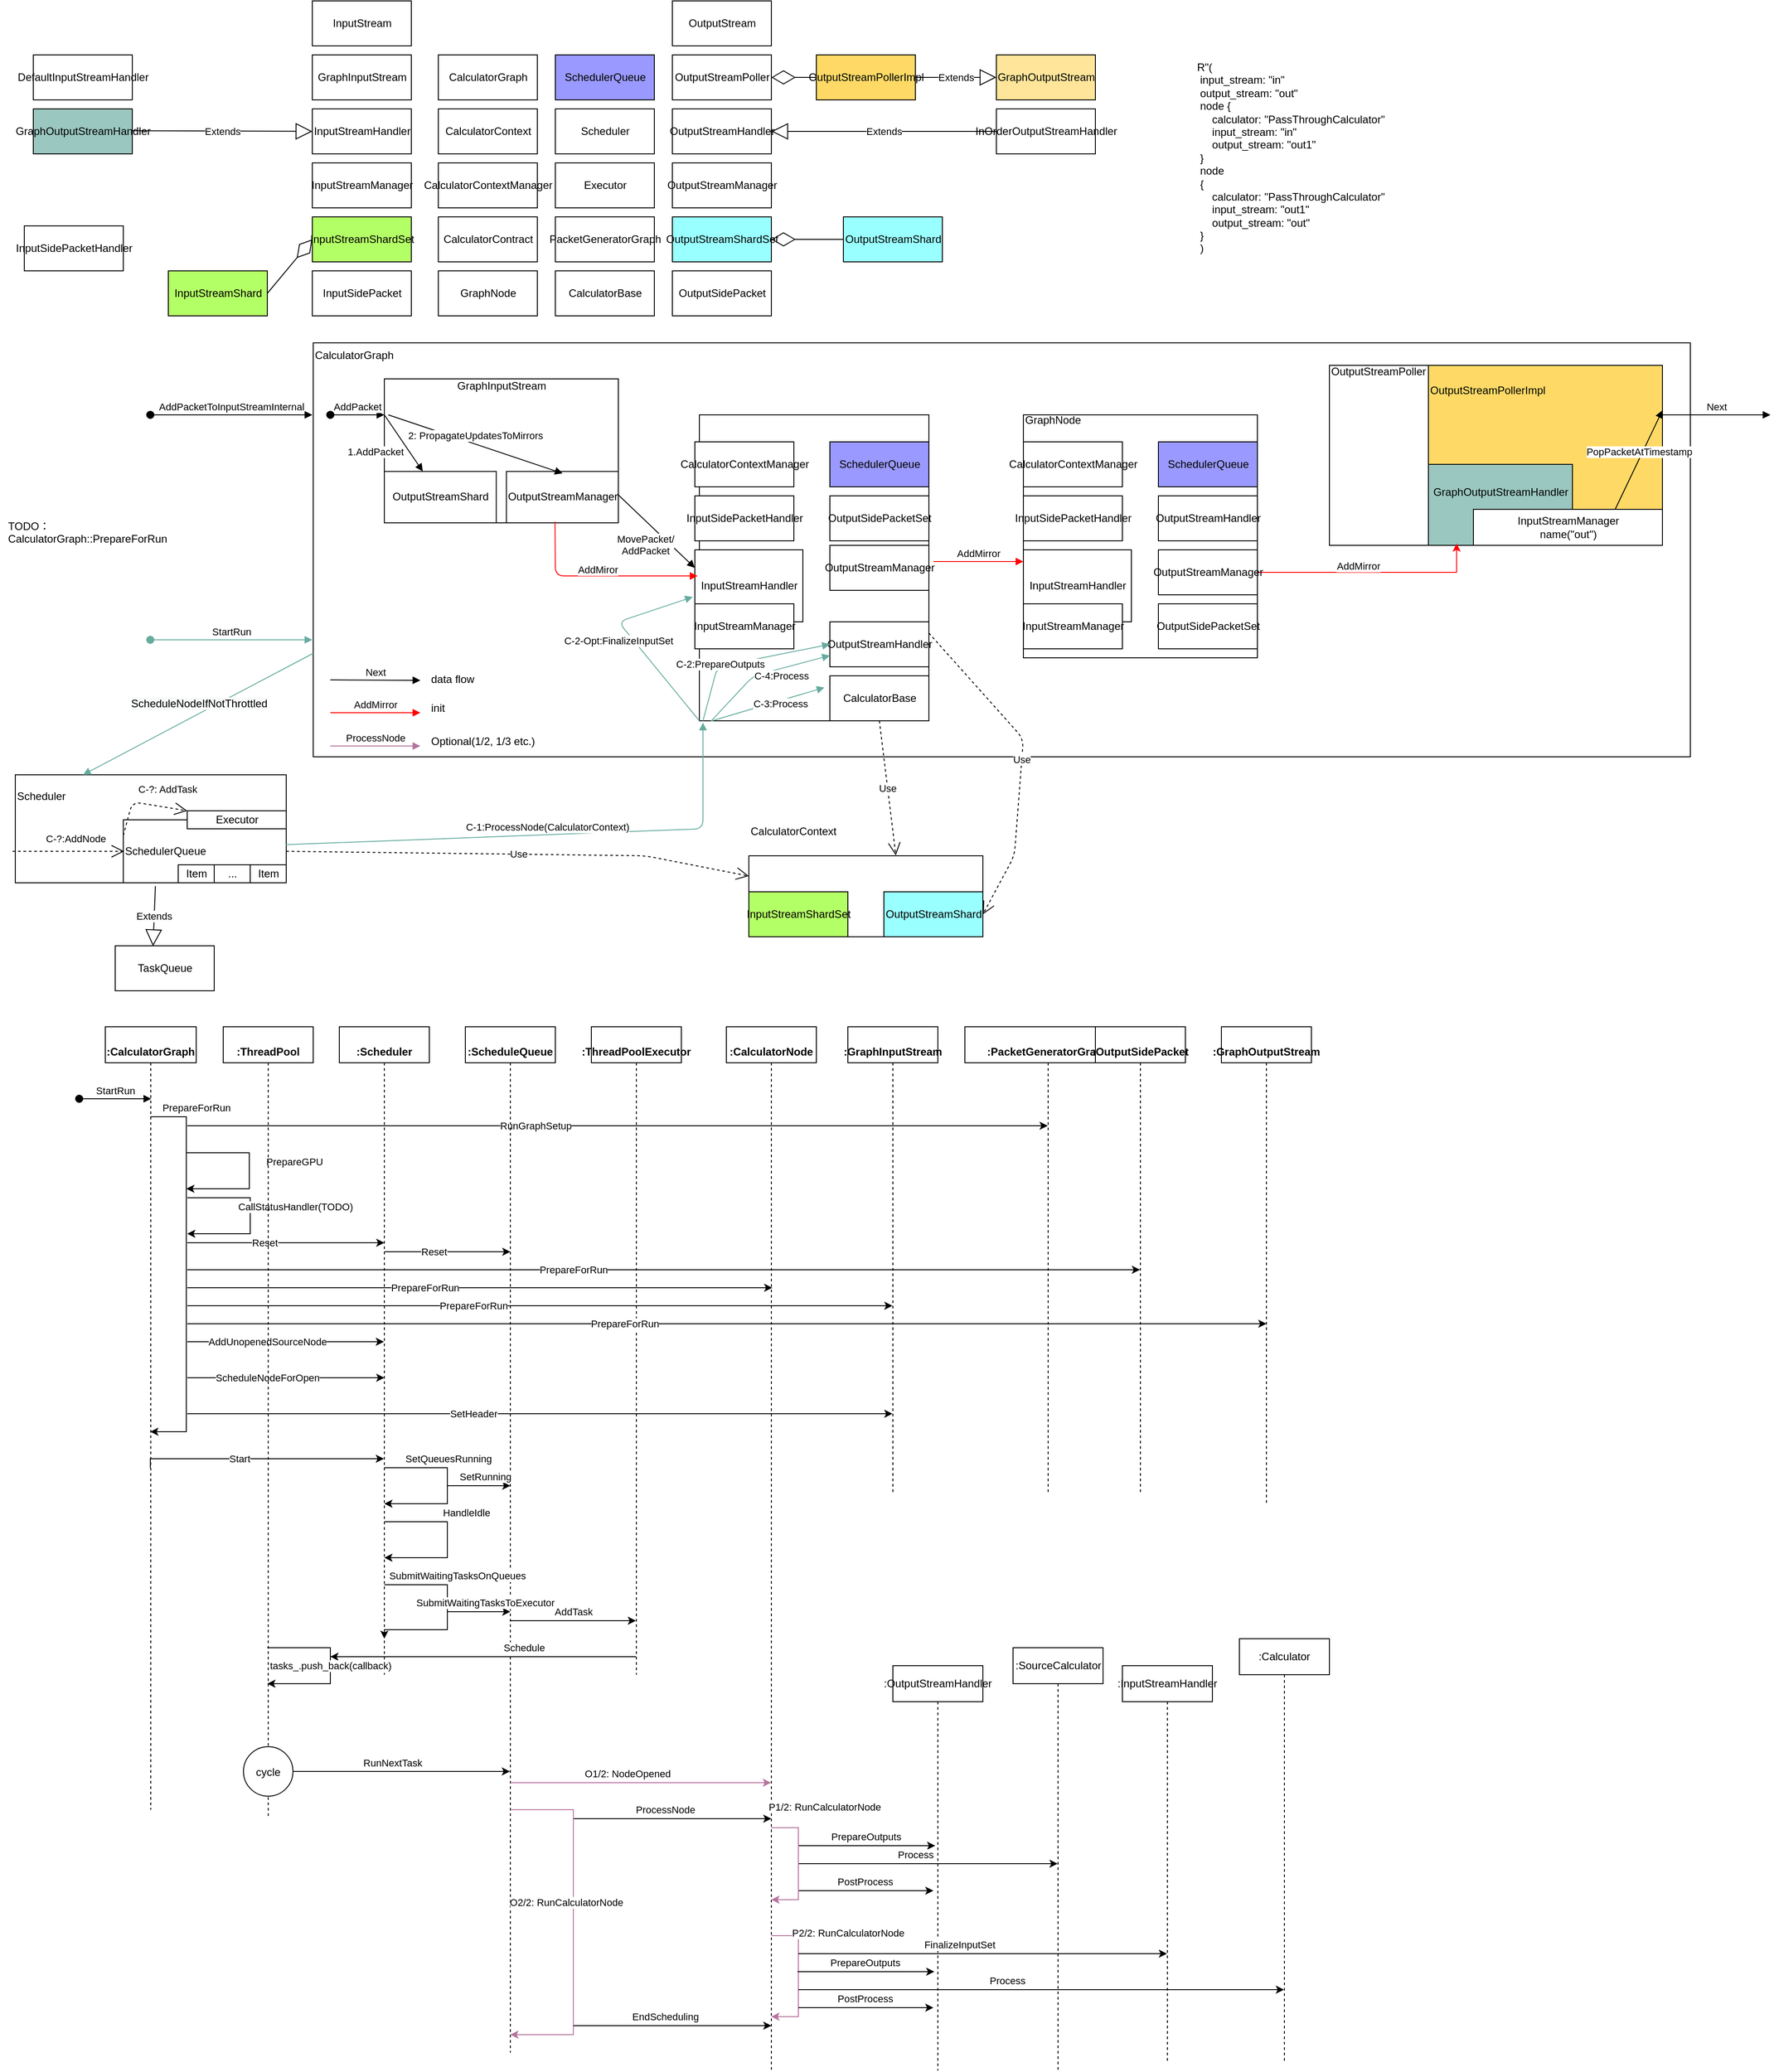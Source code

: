 <mxfile version="13.9.7" type="github">
  <diagram id="dAvzmWWmF4vz5P4AHdHi" name="Page-1">
    <mxGraphModel dx="1936" dy="1884" grid="1" gridSize="10" guides="1" tooltips="1" connect="1" arrows="1" fold="1" page="1" pageScale="1" pageWidth="827" pageHeight="1169" math="0" shadow="0">
      <root>
        <mxCell id="0" />
        <mxCell id="1" parent="0" />
        <mxCell id="XJ3LXA7MW8zPhXsOhgYq-1" value="CalculatorGraph&lt;br&gt;&lt;br&gt;&lt;br&gt;&lt;br&gt;&lt;br&gt;&lt;br&gt;&lt;br&gt;&lt;br&gt;&lt;br&gt;&lt;br&gt;&lt;br&gt;&lt;br&gt;&lt;br&gt;&lt;br&gt;&lt;br&gt;&lt;br&gt;&lt;br&gt;&lt;br&gt;&lt;br&gt;&lt;br&gt;&lt;br&gt;&lt;br&gt;&lt;br&gt;&lt;br&gt;&lt;br&gt;&lt;br&gt;&lt;br&gt;&lt;br&gt;&lt;br&gt;&lt;br&gt;&lt;br&gt;" style="html=1;align=left;" parent="1" vertex="1">
          <mxGeometry x="-109" y="360" width="1530" height="460" as="geometry" />
        </mxCell>
        <mxCell id="XJ3LXA7MW8zPhXsOhgYq-2" value="GraphInputStream" style="html=1;" parent="1" vertex="1">
          <mxGeometry x="-110" y="40" width="110" height="50" as="geometry" />
        </mxCell>
        <mxCell id="XJ3LXA7MW8zPhXsOhgYq-3" value="InputStreamHandler" style="html=1;" parent="1" vertex="1">
          <mxGeometry x="-110" y="100" width="110" height="50" as="geometry" />
        </mxCell>
        <mxCell id="XJ3LXA7MW8zPhXsOhgYq-4" value="InputStreamManager" style="html=1;" parent="1" vertex="1">
          <mxGeometry x="-110" y="160" width="110" height="50" as="geometry" />
        </mxCell>
        <mxCell id="XJ3LXA7MW8zPhXsOhgYq-5" value="GraphNode" style="html=1;" parent="1" vertex="1">
          <mxGeometry x="30" y="280" width="110" height="50" as="geometry" />
        </mxCell>
        <mxCell id="XJ3LXA7MW8zPhXsOhgYq-7" value="CalculatorContract" style="html=1;" parent="1" vertex="1">
          <mxGeometry x="30" y="220" width="110" height="50" as="geometry" />
        </mxCell>
        <mxCell id="XJ3LXA7MW8zPhXsOhgYq-8" value="CalculatorContext" style="html=1;" parent="1" vertex="1">
          <mxGeometry x="30" y="100" width="110" height="50" as="geometry" />
        </mxCell>
        <mxCell id="XJ3LXA7MW8zPhXsOhgYq-9" value="InputSidePacket" style="html=1;" parent="1" vertex="1">
          <mxGeometry x="-110" y="280" width="110" height="50" as="geometry" />
        </mxCell>
        <mxCell id="XJ3LXA7MW8zPhXsOhgYq-10" value="OutputSidePacket" style="html=1;" parent="1" vertex="1">
          <mxGeometry x="290" y="280" width="110" height="50" as="geometry" />
        </mxCell>
        <mxCell id="XJ3LXA7MW8zPhXsOhgYq-11" value="InputStreamShardSet" style="html=1;fillColor=#B3FF66;" parent="1" vertex="1">
          <mxGeometry x="-110" y="220" width="110" height="50" as="geometry" />
        </mxCell>
        <mxCell id="XJ3LXA7MW8zPhXsOhgYq-12" value="OutputStreamShardSet" style="html=1;fillColor=#99FFFF;" parent="1" vertex="1">
          <mxGeometry x="290" y="220" width="110" height="50" as="geometry" />
        </mxCell>
        <mxCell id="XJ3LXA7MW8zPhXsOhgYq-14" value="OutputStreamHandler" style="html=1;" parent="1" vertex="1">
          <mxGeometry x="290" y="100" width="110" height="50" as="geometry" />
        </mxCell>
        <mxCell id="XJ3LXA7MW8zPhXsOhgYq-15" value="OutputStreamManager" style="html=1;" parent="1" vertex="1">
          <mxGeometry x="290" y="160" width="110" height="50" as="geometry" />
        </mxCell>
        <mxCell id="XJ3LXA7MW8zPhXsOhgYq-16" value="OutputStreamPoller" style="html=1;" parent="1" vertex="1">
          <mxGeometry x="290" y="40" width="110" height="50" as="geometry" />
        </mxCell>
        <mxCell id="XJ3LXA7MW8zPhXsOhgYq-17" value="CalculatorGraph" style="html=1;" parent="1" vertex="1">
          <mxGeometry x="30" y="40" width="110" height="50" as="geometry" />
        </mxCell>
        <mxCell id="XJ3LXA7MW8zPhXsOhgYq-18" value="SchedulerQueue" style="html=1;fillColor=#9999FF;" parent="1" vertex="1">
          <mxGeometry x="160" y="40" width="110" height="50" as="geometry" />
        </mxCell>
        <mxCell id="XJ3LXA7MW8zPhXsOhgYq-19" value="Scheduler" style="html=1;" parent="1" vertex="1">
          <mxGeometry x="160" y="100" width="110" height="50" as="geometry" />
        </mxCell>
        <mxCell id="XJ3LXA7MW8zPhXsOhgYq-21" value="Executor" style="html=1;" parent="1" vertex="1">
          <mxGeometry x="160" y="160" width="110" height="50" as="geometry" />
        </mxCell>
        <mxCell id="XJ3LXA7MW8zPhXsOhgYq-22" value="&lt;div&gt;&lt;span&gt;Scheduler&lt;/span&gt;&lt;/div&gt;&lt;br&gt;&lt;br&gt;&lt;br&gt;&lt;br&gt;&lt;br&gt;" style="html=1;align=left;" parent="1" vertex="1">
          <mxGeometry x="-440" y="840" width="301" height="120" as="geometry" />
        </mxCell>
        <mxCell id="XJ3LXA7MW8zPhXsOhgYq-23" value="SchedulerQueue" style="html=1;align=left;" parent="1" vertex="1">
          <mxGeometry x="-320" y="890" width="181" height="70" as="geometry" />
        </mxCell>
        <mxCell id="XJ3LXA7MW8zPhXsOhgYq-20" value="Executor" style="html=1;" parent="1" vertex="1">
          <mxGeometry x="-249" y="880" width="110" height="20" as="geometry" />
        </mxCell>
        <mxCell id="XJ3LXA7MW8zPhXsOhgYq-25" value="PacketGeneratorGraph" style="html=1;" parent="1" vertex="1">
          <mxGeometry x="160" y="220" width="110" height="50" as="geometry" />
        </mxCell>
        <mxCell id="XJ3LXA7MW8zPhXsOhgYq-30" value="OutputStream" style="html=1;" parent="1" vertex="1">
          <mxGeometry x="290" y="-20" width="110" height="50" as="geometry" />
        </mxCell>
        <mxCell id="XJ3LXA7MW8zPhXsOhgYq-35" value="" style="group" parent="1" vertex="1" connectable="0">
          <mxGeometry x="-90" y="400" width="320" height="160" as="geometry" />
        </mxCell>
        <mxCell id="XJ3LXA7MW8zPhXsOhgYq-32" value="" style="group" parent="XJ3LXA7MW8zPhXsOhgYq-35" vertex="1" connectable="0">
          <mxGeometry x="60" width="260" height="160" as="geometry" />
        </mxCell>
        <mxCell id="XJ3LXA7MW8zPhXsOhgYq-27" value="&lt;div style=&quot;text-align: left&quot;&gt;&lt;span&gt;GraphInputStream&lt;/span&gt;&lt;/div&gt;&lt;div style=&quot;text-align: left&quot;&gt;&lt;br&gt;&lt;/div&gt;&lt;br&gt;&lt;br&gt;&lt;br&gt;&lt;br&gt;&lt;br&gt;&lt;br&gt;&lt;br&gt;&lt;br&gt;&lt;div style=&quot;text-align: left&quot;&gt;&lt;br&gt;&lt;/div&gt;" style="html=1;" parent="XJ3LXA7MW8zPhXsOhgYq-32" vertex="1">
          <mxGeometry width="260" height="160" as="geometry" />
        </mxCell>
        <mxCell id="XJ3LXA7MW8zPhXsOhgYq-29" value="OutputStreamShard" style="html=1;" parent="XJ3LXA7MW8zPhXsOhgYq-32" vertex="1">
          <mxGeometry y="102.857" width="124.348" height="57.143" as="geometry" />
        </mxCell>
        <mxCell id="XJ3LXA7MW8zPhXsOhgYq-31" value="OutputStreamManager" style="html=1;" parent="XJ3LXA7MW8zPhXsOhgYq-32" vertex="1">
          <mxGeometry x="135.652" y="102.857" width="124.348" height="57.143" as="geometry" />
        </mxCell>
        <mxCell id="_TtrgF-6V0Fd3hpmhVeo-12" value="2: PropagateUpdatesToMirrors" style="html=1;verticalAlign=bottom;endArrow=block;" edge="1" parent="XJ3LXA7MW8zPhXsOhgYq-32">
          <mxGeometry width="80" relative="1" as="geometry">
            <mxPoint x="4.35" y="40" as="sourcePoint" />
            <mxPoint x="198" y="105" as="targetPoint" />
          </mxGeometry>
        </mxCell>
        <mxCell id="_TtrgF-6V0Fd3hpmhVeo-15" value="1.AddPacket" style="html=1;verticalAlign=bottom;endArrow=block;exitX=0;exitY=0.25;exitDx=0;exitDy=0;" edge="1" parent="XJ3LXA7MW8zPhXsOhgYq-32" source="XJ3LXA7MW8zPhXsOhgYq-27" target="XJ3LXA7MW8zPhXsOhgYq-29">
          <mxGeometry x="-0.06" y="-36" width="80" relative="1" as="geometry">
            <mxPoint x="14.35" y="50" as="sourcePoint" />
            <mxPoint x="208" y="115" as="targetPoint" />
            <mxPoint as="offset" />
          </mxGeometry>
        </mxCell>
        <mxCell id="XJ3LXA7MW8zPhXsOhgYq-34" value="AddPacket" style="html=1;verticalAlign=bottom;startArrow=oval;startFill=1;endArrow=block;startSize=8;" parent="XJ3LXA7MW8zPhXsOhgYq-35" edge="1">
          <mxGeometry width="60" relative="1" as="geometry">
            <mxPoint y="40" as="sourcePoint" />
            <mxPoint x="60" y="40" as="targetPoint" />
          </mxGeometry>
        </mxCell>
        <mxCell id="XJ3LXA7MW8zPhXsOhgYq-36" value="AddPacketToInputStreamInternal" style="html=1;verticalAlign=bottom;startArrow=oval;startFill=1;endArrow=block;startSize=8;" parent="1" edge="1">
          <mxGeometry width="60" relative="1" as="geometry">
            <mxPoint x="-290" y="440" as="sourcePoint" />
            <mxPoint x="-110" y="440" as="targetPoint" />
          </mxGeometry>
        </mxCell>
        <mxCell id="XJ3LXA7MW8zPhXsOhgYq-42" value="GraphOutputStreamHandler" style="html=1;fillColor=#9AC7BF;" parent="1" vertex="1">
          <mxGeometry x="-420" y="100" width="110" height="50" as="geometry" />
        </mxCell>
        <mxCell id="XJ3LXA7MW8zPhXsOhgYq-44" value="Extends" style="endArrow=block;endSize=16;endFill=0;html=1;entryX=0;entryY=0.5;entryDx=0;entryDy=0;" parent="1" target="XJ3LXA7MW8zPhXsOhgYq-3" edge="1">
          <mxGeometry width="160" relative="1" as="geometry">
            <mxPoint x="-310" y="124.29" as="sourcePoint" />
            <mxPoint x="-150" y="124.29" as="targetPoint" />
          </mxGeometry>
        </mxCell>
        <mxCell id="XJ3LXA7MW8zPhXsOhgYq-48" value="GraphOutputStream" style="html=1;fillColor=#FFE599;" parent="1" vertex="1">
          <mxGeometry x="650" y="40" width="110" height="50" as="geometry" />
        </mxCell>
        <mxCell id="XJ3LXA7MW8zPhXsOhgYq-50" value="OutputStreamPollerImpl" style="html=1;fillColor=#FFD966;" parent="1" vertex="1">
          <mxGeometry x="450" y="40" width="110" height="50" as="geometry" />
        </mxCell>
        <mxCell id="XJ3LXA7MW8zPhXsOhgYq-51" value="Extends" style="endArrow=block;endSize=16;endFill=0;html=1;exitX=1;exitY=0.5;exitDx=0;exitDy=0;entryX=0;entryY=0.5;entryDx=0;entryDy=0;" parent="1" source="XJ3LXA7MW8zPhXsOhgYq-50" target="XJ3LXA7MW8zPhXsOhgYq-48" edge="1">
          <mxGeometry width="160" relative="1" as="geometry">
            <mxPoint x="600" y="230" as="sourcePoint" />
            <mxPoint x="760" y="230" as="targetPoint" />
          </mxGeometry>
        </mxCell>
        <mxCell id="XJ3LXA7MW8zPhXsOhgYq-47" value="" style="group;fillColor=#FFE599;container=0;" parent="1" vertex="1" connectable="0">
          <mxGeometry x="1130" y="450.81" width="260" height="134.19" as="geometry" />
        </mxCell>
        <mxCell id="XJ3LXA7MW8zPhXsOhgYq-54" value="" style="group" parent="1" vertex="1" connectable="0">
          <mxGeometry x="1020" y="385" width="370" height="200.01" as="geometry" />
        </mxCell>
        <mxCell id="XJ3LXA7MW8zPhXsOhgYq-52" value="&lt;div style=&quot;text-align: justify&quot;&gt;&lt;span&gt;OutputStreamPoller&lt;/span&gt;&lt;/div&gt;&lt;div style=&quot;text-align: justify&quot;&gt;&lt;span&gt;&lt;br&gt;&lt;/span&gt;&lt;/div&gt;&lt;div style=&quot;text-align: justify&quot;&gt;&lt;span&gt;&lt;br&gt;&lt;/span&gt;&lt;/div&gt;&lt;div style=&quot;text-align: justify&quot;&gt;&lt;span&gt;&lt;br&gt;&lt;/span&gt;&lt;/div&gt;&lt;div style=&quot;text-align: justify&quot;&gt;&lt;span&gt;&lt;br&gt;&lt;/span&gt;&lt;/div&gt;&lt;div style=&quot;text-align: justify&quot;&gt;&lt;span&gt;&lt;br&gt;&lt;/span&gt;&lt;/div&gt;&lt;div style=&quot;text-align: justify&quot;&gt;&lt;span&gt;&lt;br&gt;&lt;/span&gt;&lt;/div&gt;&lt;div style=&quot;text-align: justify&quot;&gt;&lt;span&gt;&lt;br&gt;&lt;/span&gt;&lt;/div&gt;&lt;div style=&quot;text-align: justify&quot;&gt;&lt;span&gt;&lt;br&gt;&lt;/span&gt;&lt;/div&gt;&lt;div style=&quot;text-align: justify&quot;&gt;&lt;span&gt;&lt;br&gt;&lt;/span&gt;&lt;/div&gt;&lt;div style=&quot;text-align: justify&quot;&gt;&lt;span&gt;&lt;br&gt;&lt;/span&gt;&lt;/div&gt;&lt;div style=&quot;text-align: justify&quot;&gt;&lt;span&gt;&lt;br&gt;&lt;/span&gt;&lt;/div&gt;&lt;div style=&quot;text-align: justify&quot;&gt;&lt;span&gt;&lt;br&gt;&lt;/span&gt;&lt;/div&gt;&lt;div style=&quot;text-align: justify&quot;&gt;&lt;span&gt;&lt;br&gt;&lt;/span&gt;&lt;/div&gt;" style="html=1;align=left;" parent="XJ3LXA7MW8zPhXsOhgYq-54" vertex="1">
          <mxGeometry width="370" height="200" as="geometry" />
        </mxCell>
        <mxCell id="XJ3LXA7MW8zPhXsOhgYq-37" value="OutputStreamPollerImpl&lt;br&gt;&lt;br&gt;&lt;br&gt;&lt;br&gt;&lt;br&gt;&lt;br&gt;&lt;br&gt;&lt;br&gt;&lt;br&gt;&lt;br&gt;&lt;br&gt;" style="html=1;fillColor=#FFD966;align=left;" parent="XJ3LXA7MW8zPhXsOhgYq-54" vertex="1">
          <mxGeometry x="110" width="260" height="200" as="geometry" />
        </mxCell>
        <mxCell id="XJ3LXA7MW8zPhXsOhgYq-45" value="GraphOutputStreamHandler&lt;br&gt;&lt;br&gt;&lt;br&gt;" style="html=1;fillColor=#9AC7BF;" parent="XJ3LXA7MW8zPhXsOhgYq-54" vertex="1">
          <mxGeometry x="110" y="110" width="160" height="90" as="geometry" />
        </mxCell>
        <mxCell id="_TtrgF-6V0Fd3hpmhVeo-1" value="PopPacketAtTimestamp" style="html=1;verticalAlign=bottom;endArrow=block;exitX=0.75;exitY=0;exitDx=0;exitDy=0;entryX=1;entryY=0.25;entryDx=0;entryDy=0;" edge="1" parent="XJ3LXA7MW8zPhXsOhgYq-54" source="XJ3LXA7MW8zPhXsOhgYq-41" target="XJ3LXA7MW8zPhXsOhgYq-52">
          <mxGeometry width="80" relative="1" as="geometry">
            <mxPoint x="450" y="145" as="sourcePoint" />
            <mxPoint x="570" y="145" as="targetPoint" />
          </mxGeometry>
        </mxCell>
        <mxCell id="XJ3LXA7MW8zPhXsOhgYq-41" value="InputStreamManager&lt;br&gt;name(&quot;out&quot;)" style="html=1;" parent="XJ3LXA7MW8zPhXsOhgYq-54" vertex="1">
          <mxGeometry x="160" y="160" width="210" height="40.01" as="geometry" />
        </mxCell>
        <mxCell id="XJ3LXA7MW8zPhXsOhgYq-55" value="Next" style="html=1;verticalAlign=bottom;endArrow=block;" parent="1" edge="1">
          <mxGeometry width="80" relative="1" as="geometry">
            <mxPoint x="1390" y="440" as="sourcePoint" />
            <mxPoint x="1510" y="440" as="targetPoint" />
          </mxGeometry>
        </mxCell>
        <mxCell id="XJ3LXA7MW8zPhXsOhgYq-56" value="GraphNode&lt;br&gt;&lt;br&gt;&lt;br&gt;&lt;br&gt;&lt;br&gt;&lt;br&gt;&lt;br&gt;&lt;br&gt;&lt;br&gt;&lt;br&gt;&lt;br&gt;&lt;br&gt;&lt;br&gt;&lt;br&gt;&lt;br&gt;&lt;br&gt;&lt;br&gt;&lt;br&gt;&lt;br&gt;" style="html=1;align=left;" parent="1" vertex="1">
          <mxGeometry x="680" y="440" width="260" height="270" as="geometry" />
        </mxCell>
        <mxCell id="XJ3LXA7MW8zPhXsOhgYq-59" style="edgeStyle=orthogonalEdgeStyle;rounded=0;orthogonalLoop=1;jettySize=auto;html=1;exitX=1;exitY=0.5;exitDx=0;exitDy=0;entryX=0.382;entryY=0.99;entryDx=0;entryDy=0;entryPerimeter=0;strokeColor=#FF0000;" parent="1" source="XJ3LXA7MW8zPhXsOhgYq-57" target="XJ3LXA7MW8zPhXsOhgYq-52" edge="1">
          <mxGeometry relative="1" as="geometry">
            <Array as="points">
              <mxPoint x="1161" y="615" />
            </Array>
          </mxGeometry>
        </mxCell>
        <mxCell id="XJ3LXA7MW8zPhXsOhgYq-60" value="AddMirror" style="edgeLabel;html=1;align=center;verticalAlign=middle;resizable=0;points=[];" parent="XJ3LXA7MW8zPhXsOhgYq-59" vertex="1" connectable="0">
          <mxGeometry x="-0.117" y="7" relative="1" as="geometry">
            <mxPoint as="offset" />
          </mxGeometry>
        </mxCell>
        <mxCell id="XJ3LXA7MW8zPhXsOhgYq-57" value="OutputStreamManager" style="html=1;" parent="1" vertex="1">
          <mxGeometry x="830" y="590" width="110" height="50" as="geometry" />
        </mxCell>
        <mxCell id="XJ3LXA7MW8zPhXsOhgYq-61" value="OutputSidePacketSet" style="html=1;" parent="1" vertex="1">
          <mxGeometry x="830" y="650" width="110" height="50" as="geometry" />
        </mxCell>
        <mxCell id="_TtrgF-6V0Fd3hpmhVeo-2" value="R&quot;(&lt;br&gt;&amp;nbsp;input_stream: &quot;in&quot; &lt;br&gt;&amp;nbsp;output_stream: &quot;out&quot; &lt;br&gt;&amp;nbsp;node { &lt;br&gt;&amp;nbsp; &amp;nbsp; &amp;nbsp;calculator: &quot;PassThroughCalculator&quot; &lt;br&gt;&amp;nbsp; &amp;nbsp; &amp;nbsp;input_stream: &quot;in&quot; &lt;br&gt;&amp;nbsp; &amp;nbsp; &amp;nbsp;output_stream: &quot;out1&quot; &lt;br&gt;&amp;nbsp;}&lt;br&gt;&amp;nbsp;node&lt;br&gt;&amp;nbsp;{ &lt;br&gt;&amp;nbsp; &amp;nbsp; &amp;nbsp;calculator: &quot;PassThroughCalculator&quot; &lt;br&gt;&amp;nbsp; &amp;nbsp; &amp;nbsp;input_stream: &quot;out1&quot; &lt;br&gt;&amp;nbsp; &amp;nbsp; &amp;nbsp;output_stream: &quot;out&quot;&lt;br&gt;&amp;nbsp;} &lt;br&gt;&amp;nbsp;)&lt;br&gt;" style="text;whiteSpace=wrap;html=1;" vertex="1" parent="1">
          <mxGeometry x="871" y="40" width="550" height="230" as="geometry" />
        </mxCell>
        <mxCell id="_TtrgF-6V0Fd3hpmhVeo-3" value="CalculatorContext&lt;br&gt;&lt;br&gt;&lt;br&gt;&lt;br&gt;&lt;br&gt;&lt;br&gt;&lt;br&gt;&lt;br&gt;&lt;br&gt;&lt;br&gt;&lt;br&gt;" style="html=1;align=left;" vertex="1" parent="1">
          <mxGeometry x="375" y="930" width="260" height="90" as="geometry" />
        </mxCell>
        <mxCell id="_TtrgF-6V0Fd3hpmhVeo-4" value="InputStreamShard" style="html=1;fillColor=#B3FF66;" vertex="1" parent="1">
          <mxGeometry x="-270" y="280" width="110" height="50" as="geometry" />
        </mxCell>
        <mxCell id="_TtrgF-6V0Fd3hpmhVeo-5" value="OutputStreamShard" style="html=1;fillColor=#99FFFF;" vertex="1" parent="1">
          <mxGeometry x="480" y="220" width="110" height="50" as="geometry" />
        </mxCell>
        <mxCell id="_TtrgF-6V0Fd3hpmhVeo-6" value="" style="endArrow=diamondThin;endFill=0;endSize=24;html=1;entryX=0;entryY=0.5;entryDx=0;entryDy=0;exitX=1;exitY=0.5;exitDx=0;exitDy=0;" edge="1" parent="1" source="_TtrgF-6V0Fd3hpmhVeo-4" target="XJ3LXA7MW8zPhXsOhgYq-11">
          <mxGeometry width="160" relative="1" as="geometry">
            <mxPoint x="-180" y="245" as="sourcePoint" />
            <mxPoint x="-140" y="244.5" as="targetPoint" />
          </mxGeometry>
        </mxCell>
        <mxCell id="_TtrgF-6V0Fd3hpmhVeo-7" value="" style="endArrow=diamondThin;endFill=0;endSize=24;html=1;entryX=1;entryY=0.5;entryDx=0;entryDy=0;exitX=0;exitY=0.5;exitDx=0;exitDy=0;" edge="1" parent="1" source="_TtrgF-6V0Fd3hpmhVeo-5" target="XJ3LXA7MW8zPhXsOhgYq-12">
          <mxGeometry width="160" relative="1" as="geometry">
            <mxPoint x="434" y="280" as="sourcePoint" />
            <mxPoint x="504" y="280" as="targetPoint" />
          </mxGeometry>
        </mxCell>
        <mxCell id="_TtrgF-6V0Fd3hpmhVeo-8" value="InputStream" style="html=1;" vertex="1" parent="1">
          <mxGeometry x="-110" y="-20" width="110" height="50" as="geometry" />
        </mxCell>
        <mxCell id="_TtrgF-6V0Fd3hpmhVeo-9" value="InputStreamShardSet" style="html=1;fillColor=#B3FF66;" vertex="1" parent="1">
          <mxGeometry x="375" y="970" width="110" height="50" as="geometry" />
        </mxCell>
        <mxCell id="_TtrgF-6V0Fd3hpmhVeo-10" value="OutputStreamShard" style="html=1;fillColor=#99FFFF;" vertex="1" parent="1">
          <mxGeometry x="525" y="970" width="110" height="50" as="geometry" />
        </mxCell>
        <mxCell id="_TtrgF-6V0Fd3hpmhVeo-11" value="CalculatorContextManager" style="html=1;" vertex="1" parent="1">
          <mxGeometry x="30" y="160" width="110" height="50" as="geometry" />
        </mxCell>
        <mxCell id="_TtrgF-6V0Fd3hpmhVeo-16" value="CalculatorContextManager" style="html=1;" vertex="1" parent="1">
          <mxGeometry x="680" y="470" width="110" height="50" as="geometry" />
        </mxCell>
        <mxCell id="_TtrgF-6V0Fd3hpmhVeo-17" value="InputSidePacketHandler" style="html=1;" vertex="1" parent="1">
          <mxGeometry x="680" y="530" width="110" height="50" as="geometry" />
        </mxCell>
        <mxCell id="_TtrgF-6V0Fd3hpmhVeo-18" value="InputSidePacketHandler" style="html=1;" vertex="1" parent="1">
          <mxGeometry x="-430" y="230" width="110" height="50" as="geometry" />
        </mxCell>
        <mxCell id="_TtrgF-6V0Fd3hpmhVeo-19" value="InputStreamHandler&lt;br&gt;" style="html=1;" vertex="1" parent="1">
          <mxGeometry x="680" y="590" width="120" height="80" as="geometry" />
        </mxCell>
        <mxCell id="_TtrgF-6V0Fd3hpmhVeo-20" value="OutputStreamHandler" style="html=1;" vertex="1" parent="1">
          <mxGeometry x="830" y="530" width="110" height="50" as="geometry" />
        </mxCell>
        <mxCell id="_TtrgF-6V0Fd3hpmhVeo-21" value="SchedulerQueue" style="html=1;fillColor=#9999FF;" vertex="1" parent="1">
          <mxGeometry x="830" y="470" width="110" height="50" as="geometry" />
        </mxCell>
        <mxCell id="_TtrgF-6V0Fd3hpmhVeo-22" value="InputStreamManager" style="html=1;" vertex="1" parent="1">
          <mxGeometry x="680" y="650" width="110" height="50" as="geometry" />
        </mxCell>
        <mxCell id="_TtrgF-6V0Fd3hpmhVeo-23" value="GraphNode&lt;br&gt;&lt;br&gt;&lt;br&gt;&lt;br&gt;&lt;br&gt;&lt;br&gt;&lt;br&gt;&lt;br&gt;&lt;br&gt;&lt;br&gt;&lt;br&gt;&lt;br&gt;&lt;br&gt;&lt;br&gt;&lt;br&gt;&lt;br&gt;&lt;br&gt;&lt;br&gt;&lt;br&gt;&lt;br&gt;" style="html=1;align=left;" vertex="1" parent="1">
          <mxGeometry x="320" y="440" width="255" height="340" as="geometry" />
        </mxCell>
        <mxCell id="_TtrgF-6V0Fd3hpmhVeo-24" value="OutputStreamManager" style="html=1;" vertex="1" parent="1">
          <mxGeometry x="465" y="585.01" width="110" height="50" as="geometry" />
        </mxCell>
        <mxCell id="_TtrgF-6V0Fd3hpmhVeo-25" value="OutputSidePacketSet" style="html=1;" vertex="1" parent="1">
          <mxGeometry x="465" y="530" width="110" height="50" as="geometry" />
        </mxCell>
        <mxCell id="_TtrgF-6V0Fd3hpmhVeo-26" value="CalculatorContextManager" style="html=1;" vertex="1" parent="1">
          <mxGeometry x="315" y="470" width="110" height="50" as="geometry" />
        </mxCell>
        <mxCell id="_TtrgF-6V0Fd3hpmhVeo-27" value="InputSidePacketHandler" style="html=1;" vertex="1" parent="1">
          <mxGeometry x="315" y="530" width="110" height="50" as="geometry" />
        </mxCell>
        <mxCell id="_TtrgF-6V0Fd3hpmhVeo-28" value="InputStreamHandler&lt;br&gt;" style="html=1;" vertex="1" parent="1">
          <mxGeometry x="315" y="590" width="120" height="80" as="geometry" />
        </mxCell>
        <mxCell id="_TtrgF-6V0Fd3hpmhVeo-29" value="OutputStreamHandler" style="html=1;" vertex="1" parent="1">
          <mxGeometry x="465" y="670" width="110" height="50" as="geometry" />
        </mxCell>
        <mxCell id="_TtrgF-6V0Fd3hpmhVeo-30" value="SchedulerQueue" style="html=1;fillColor=#9999FF;" vertex="1" parent="1">
          <mxGeometry x="465" y="470" width="110" height="50" as="geometry" />
        </mxCell>
        <mxCell id="_TtrgF-6V0Fd3hpmhVeo-31" value="InputStreamManager" style="html=1;" vertex="1" parent="1">
          <mxGeometry x="315" y="650" width="110" height="50" as="geometry" />
        </mxCell>
        <mxCell id="_TtrgF-6V0Fd3hpmhVeo-34" value="AddMirror" style="html=1;verticalAlign=bottom;endArrow=block;strokeColor=#FF0000;" edge="1" parent="1">
          <mxGeometry width="80" relative="1" as="geometry">
            <mxPoint x="580" y="603" as="sourcePoint" />
            <mxPoint x="680" y="603" as="targetPoint" />
          </mxGeometry>
        </mxCell>
        <mxCell id="_TtrgF-6V0Fd3hpmhVeo-35" value="MovePacket/&lt;br&gt;AddPacket" style="html=1;verticalAlign=bottom;endArrow=block;exitX=0.996;exitY=0.8;exitDx=0;exitDy=0;exitPerimeter=0;entryX=0;entryY=0.25;entryDx=0;entryDy=0;" edge="1" parent="1" source="XJ3LXA7MW8zPhXsOhgYq-27" target="_TtrgF-6V0Fd3hpmhVeo-28">
          <mxGeometry x="0.214" y="-31" width="80" relative="1" as="geometry">
            <mxPoint x="140" y="629.5" as="sourcePoint" />
            <mxPoint x="260" y="629.5" as="targetPoint" />
            <mxPoint as="offset" />
          </mxGeometry>
        </mxCell>
        <mxCell id="_TtrgF-6V0Fd3hpmhVeo-36" value="AddMirror" style="html=1;verticalAlign=bottom;endArrow=block;strokeColor=#FF0000;" edge="1" parent="1">
          <mxGeometry width="80" relative="1" as="geometry">
            <mxPoint x="-90" y="771" as="sourcePoint" />
            <mxPoint x="10" y="771" as="targetPoint" />
          </mxGeometry>
        </mxCell>
        <mxCell id="_TtrgF-6V0Fd3hpmhVeo-37" value="Next" style="html=1;verticalAlign=bottom;endArrow=block;" edge="1" parent="1">
          <mxGeometry width="80" relative="1" as="geometry">
            <mxPoint x="-90" y="734.5" as="sourcePoint" />
            <mxPoint x="10" y="735" as="targetPoint" />
          </mxGeometry>
        </mxCell>
        <mxCell id="_TtrgF-6V0Fd3hpmhVeo-38" value="data flow" style="text;whiteSpace=wrap;html=1;" vertex="1" parent="1">
          <mxGeometry x="20" y="720" width="60" height="30" as="geometry" />
        </mxCell>
        <mxCell id="_TtrgF-6V0Fd3hpmhVeo-39" value="init" style="text;whiteSpace=wrap;html=1;" vertex="1" parent="1">
          <mxGeometry x="20" y="752" width="73" height="30" as="geometry" />
        </mxCell>
        <mxCell id="_TtrgF-6V0Fd3hpmhVeo-45" value="AddMiror" style="html=1;verticalAlign=bottom;endArrow=block;exitX=0.434;exitY=0.977;exitDx=0;exitDy=0;exitPerimeter=0;entryX=0.025;entryY=0.363;entryDx=0;entryDy=0;fillColor=#FF0000;strokeColor=#FF0000;entryPerimeter=0;" edge="1" parent="1" source="XJ3LXA7MW8zPhXsOhgYq-31" target="_TtrgF-6V0Fd3hpmhVeo-28">
          <mxGeometry x="-0.013" y="-2" width="80" relative="1" as="geometry">
            <mxPoint x="160.0" y="589" as="sourcePoint" />
            <mxPoint x="246.04" y="671" as="targetPoint" />
            <mxPoint as="offset" />
            <Array as="points">
              <mxPoint x="160" y="619" />
            </Array>
          </mxGeometry>
        </mxCell>
        <mxCell id="_TtrgF-6V0Fd3hpmhVeo-48" value="DefaultInputStreamHandler" style="html=1;" vertex="1" parent="1">
          <mxGeometry x="-420" y="40" width="110" height="50" as="geometry" />
        </mxCell>
        <mxCell id="_TtrgF-6V0Fd3hpmhVeo-49" value="InOrderOutputStreamHandler" style="html=1;" vertex="1" parent="1">
          <mxGeometry x="650" y="100" width="110" height="50" as="geometry" />
        </mxCell>
        <mxCell id="_TtrgF-6V0Fd3hpmhVeo-50" value="" style="endArrow=diamondThin;endFill=0;endSize=24;html=1;strokeColor=#000000;fillColor=#FF0000;entryX=1;entryY=0.5;entryDx=0;entryDy=0;exitX=0;exitY=0.5;exitDx=0;exitDy=0;" edge="1" parent="1" source="XJ3LXA7MW8zPhXsOhgYq-50" target="XJ3LXA7MW8zPhXsOhgYq-16">
          <mxGeometry width="160" relative="1" as="geometry">
            <mxPoint x="510" y="190" as="sourcePoint" />
            <mxPoint x="670" y="190" as="targetPoint" />
          </mxGeometry>
        </mxCell>
        <mxCell id="_TtrgF-6V0Fd3hpmhVeo-51" value="Extends" style="endArrow=block;endSize=16;endFill=0;html=1;strokeColor=#000000;fillColor=#FF0000;entryX=1;entryY=0.5;entryDx=0;entryDy=0;exitX=0;exitY=0.5;exitDx=0;exitDy=0;" edge="1" parent="1" source="_TtrgF-6V0Fd3hpmhVeo-49" target="XJ3LXA7MW8zPhXsOhgYq-14">
          <mxGeometry width="160" relative="1" as="geometry">
            <mxPoint x="510" y="190" as="sourcePoint" />
            <mxPoint x="670" y="190" as="targetPoint" />
          </mxGeometry>
        </mxCell>
        <mxCell id="_TtrgF-6V0Fd3hpmhVeo-52" value="C-1:ProcessNode(CalculatorContext)" style="html=1;verticalAlign=bottom;endArrow=block;strokeColor=#67AB9F;exitX=0.996;exitY=0.395;exitDx=0;exitDy=0;exitPerimeter=0;" edge="1" parent="1" source="XJ3LXA7MW8zPhXsOhgYq-23">
          <mxGeometry width="80" relative="1" as="geometry">
            <mxPoint x="-140" y="900" as="sourcePoint" />
            <mxPoint x="324" y="782" as="targetPoint" />
            <Array as="points">
              <mxPoint x="324" y="900" />
            </Array>
          </mxGeometry>
        </mxCell>
        <mxCell id="_TtrgF-6V0Fd3hpmhVeo-54" value="CalculatorBase" style="html=1;" vertex="1" parent="1">
          <mxGeometry x="160" y="280" width="110" height="50" as="geometry" />
        </mxCell>
        <mxCell id="_TtrgF-6V0Fd3hpmhVeo-55" value="CalculatorBase" style="html=1;" vertex="1" parent="1">
          <mxGeometry x="465" y="730" width="110" height="50" as="geometry" />
        </mxCell>
        <mxCell id="_TtrgF-6V0Fd3hpmhVeo-57" value="ProcessNode" style="html=1;verticalAlign=bottom;endArrow=block;strokeColor=#B5739D;" edge="1" parent="1">
          <mxGeometry width="80" relative="1" as="geometry">
            <mxPoint x="-90" y="808" as="sourcePoint" />
            <mxPoint x="10" y="808" as="targetPoint" />
          </mxGeometry>
        </mxCell>
        <mxCell id="_TtrgF-6V0Fd3hpmhVeo-58" value="Optional(1/2, 1/3 etc.)" style="text;whiteSpace=wrap;html=1;" vertex="1" parent="1">
          <mxGeometry x="20" y="789" width="120" height="30" as="geometry" />
        </mxCell>
        <mxCell id="_TtrgF-6V0Fd3hpmhVeo-59" value="C-2:PrepareOutputs" style="html=1;verticalAlign=bottom;endArrow=block;entryX=0;entryY=0.5;entryDx=0;entryDy=0;strokeColor=#67AB9F;" edge="1" parent="1" target="_TtrgF-6V0Fd3hpmhVeo-29">
          <mxGeometry x="-0.326" y="-7" width="80" relative="1" as="geometry">
            <mxPoint x="324" y="780" as="sourcePoint" />
            <mxPoint x="390" y="750" as="targetPoint" />
            <Array as="points">
              <mxPoint x="340" y="720" />
            </Array>
            <mxPoint as="offset" />
          </mxGeometry>
        </mxCell>
        <mxCell id="_TtrgF-6V0Fd3hpmhVeo-60" value="C-3:Process" style="html=1;verticalAlign=bottom;endArrow=block;entryX=-0.055;entryY=0.26;entryDx=0;entryDy=0;strokeColor=#67AB9F;entryPerimeter=0;" edge="1" parent="1" target="_TtrgF-6V0Fd3hpmhVeo-55">
          <mxGeometry x="0.162" y="-12" width="80" relative="1" as="geometry">
            <mxPoint x="334" y="780" as="sourcePoint" />
            <mxPoint x="475" y="705" as="targetPoint" />
            <Array as="points" />
            <mxPoint as="offset" />
          </mxGeometry>
        </mxCell>
        <mxCell id="_TtrgF-6V0Fd3hpmhVeo-61" value="C-4:Process" style="html=1;verticalAlign=bottom;endArrow=block;entryX=0;entryY=0.75;entryDx=0;entryDy=0;strokeColor=#67AB9F;exitX=0.051;exitY=1.001;exitDx=0;exitDy=0;exitPerimeter=0;" edge="1" parent="1" source="_TtrgF-6V0Fd3hpmhVeo-23" target="_TtrgF-6V0Fd3hpmhVeo-29">
          <mxGeometry x="0.232" y="-17" width="80" relative="1" as="geometry">
            <mxPoint x="344" y="790" as="sourcePoint" />
            <mxPoint x="468.95" y="753" as="targetPoint" />
            <Array as="points">
              <mxPoint x="380" y="730" />
            </Array>
            <mxPoint as="offset" />
          </mxGeometry>
        </mxCell>
        <mxCell id="_TtrgF-6V0Fd3hpmhVeo-62" value="Use" style="endArrow=open;endSize=12;dashed=1;html=1;strokeColor=#000000;fillColor=#FF0000;entryX=0;entryY=0.25;entryDx=0;entryDy=0;exitX=1;exitY=0.5;exitDx=0;exitDy=0;" edge="1" parent="1" source="XJ3LXA7MW8zPhXsOhgYq-23" target="_TtrgF-6V0Fd3hpmhVeo-3">
          <mxGeometry width="160" relative="1" as="geometry">
            <mxPoint x="140" y="920" as="sourcePoint" />
            <mxPoint x="500" y="900" as="targetPoint" />
            <Array as="points">
              <mxPoint x="260" y="930" />
            </Array>
          </mxGeometry>
        </mxCell>
        <mxCell id="_TtrgF-6V0Fd3hpmhVeo-64" value="Use" style="endArrow=open;endSize=12;dashed=1;html=1;strokeColor=#000000;fillColor=#FF0000;entryX=1;entryY=0.5;entryDx=0;entryDy=0;exitX=1;exitY=0.25;exitDx=0;exitDy=0;" edge="1" parent="1" source="_TtrgF-6V0Fd3hpmhVeo-29" target="_TtrgF-6V0Fd3hpmhVeo-10">
          <mxGeometry width="160" relative="1" as="geometry">
            <mxPoint x="632.5" y="877.5" as="sourcePoint" />
            <mxPoint x="777.5" y="992.5" as="targetPoint" />
            <Array as="points">
              <mxPoint x="680" y="800" />
              <mxPoint x="670" y="930" />
            </Array>
          </mxGeometry>
        </mxCell>
        <mxCell id="_TtrgF-6V0Fd3hpmhVeo-65" value="Use" style="endArrow=open;endSize=12;dashed=1;html=1;strokeColor=#000000;fillColor=#FF0000;entryX=0.628;entryY=-0.006;entryDx=0;entryDy=0;exitX=0.5;exitY=1;exitDx=0;exitDy=0;entryPerimeter=0;" edge="1" parent="1" source="_TtrgF-6V0Fd3hpmhVeo-55" target="_TtrgF-6V0Fd3hpmhVeo-3">
          <mxGeometry width="160" relative="1" as="geometry">
            <mxPoint x="400" y="800" as="sourcePoint" />
            <mxPoint x="545" y="915" as="targetPoint" />
            <Array as="points" />
          </mxGeometry>
        </mxCell>
        <mxCell id="_TtrgF-6V0Fd3hpmhVeo-66" value="..." style="html=1;" vertex="1" parent="1">
          <mxGeometry x="-219" y="940" width="40" height="20" as="geometry" />
        </mxCell>
        <mxCell id="_TtrgF-6V0Fd3hpmhVeo-67" value="Item" style="html=1;" vertex="1" parent="1">
          <mxGeometry x="-179" y="940" width="40" height="20" as="geometry" />
        </mxCell>
        <mxCell id="_TtrgF-6V0Fd3hpmhVeo-68" value="Item" style="html=1;" vertex="1" parent="1">
          <mxGeometry x="-259" y="940" width="40" height="20" as="geometry" />
        </mxCell>
        <mxCell id="_TtrgF-6V0Fd3hpmhVeo-69" value="TaskQueue" style="html=1;" vertex="1" parent="1">
          <mxGeometry x="-329" y="1030" width="110" height="50" as="geometry" />
        </mxCell>
        <mxCell id="_TtrgF-6V0Fd3hpmhVeo-70" value="Extends" style="endArrow=block;endSize=16;endFill=0;html=1;strokeColor=#000000;fillColor=#FF0000;exitX=0.197;exitY=1.052;exitDx=0;exitDy=0;exitPerimeter=0;entryX=0.382;entryY=0.007;entryDx=0;entryDy=0;entryPerimeter=0;" edge="1" parent="1" source="XJ3LXA7MW8zPhXsOhgYq-23" target="_TtrgF-6V0Fd3hpmhVeo-69">
          <mxGeometry width="160" relative="1" as="geometry">
            <mxPoint x="-240" y="980" as="sourcePoint" />
            <mxPoint x="-290" y="1008" as="targetPoint" />
          </mxGeometry>
        </mxCell>
        <mxCell id="_TtrgF-6V0Fd3hpmhVeo-72" value="C-?: AddTask" style="endArrow=open;endSize=12;dashed=1;html=1;strokeColor=#000000;fillColor=#FF0000;exitX=0;exitY=0.25;exitDx=0;exitDy=0;entryX=0;entryY=0;entryDx=0;entryDy=0;" edge="1" parent="1" source="XJ3LXA7MW8zPhXsOhgYq-23" target="XJ3LXA7MW8zPhXsOhgYq-20">
          <mxGeometry x="0.486" y="20" width="160" relative="1" as="geometry">
            <mxPoint x="-240" y="680" as="sourcePoint" />
            <mxPoint x="-80" y="680" as="targetPoint" />
            <Array as="points">
              <mxPoint x="-310" y="870" />
            </Array>
            <mxPoint as="offset" />
          </mxGeometry>
        </mxCell>
        <mxCell id="_TtrgF-6V0Fd3hpmhVeo-74" value="C-?:AddNode" style="endArrow=open;endSize=12;dashed=1;html=1;strokeColor=#000000;fillColor=#FF0000;entryX=0;entryY=0.5;entryDx=0;entryDy=0;" edge="1" parent="1">
          <mxGeometry x="0.118" y="14" width="160" relative="1" as="geometry">
            <mxPoint x="-443" y="925" as="sourcePoint" />
            <mxPoint x="-319" y="925" as="targetPoint" />
            <mxPoint as="offset" />
          </mxGeometry>
        </mxCell>
        <mxCell id="_TtrgF-6V0Fd3hpmhVeo-75" value="&lt;span style=&quot;font-size: 12px ; text-align: left ; background-color: rgb(248 , 249 , 250)&quot;&gt;ScheduleNodeIfNotThrottled&lt;/span&gt;" style="html=1;verticalAlign=bottom;endArrow=block;exitX=0;exitY=0.75;exitDx=0;exitDy=0;entryX=0.25;entryY=0;entryDx=0;entryDy=0;fillColor=#FF0000;strokeColor=#67AB9F;" edge="1" parent="1" source="XJ3LXA7MW8zPhXsOhgYq-1" target="XJ3LXA7MW8zPhXsOhgYq-22">
          <mxGeometry x="-0.013" y="-2" width="80" relative="1" as="geometry">
            <mxPoint x="59.999" y="676.996" as="sourcePoint" />
            <mxPoint x="215.38" y="748.31" as="targetPoint" />
            <mxPoint as="offset" />
            <Array as="points" />
          </mxGeometry>
        </mxCell>
        <mxCell id="_TtrgF-6V0Fd3hpmhVeo-76" value="TODO：&lt;br&gt;CalculatorGraph::PrepareForRun" style="text;whiteSpace=wrap;html=1;" vertex="1" parent="1">
          <mxGeometry x="-450" y="550" width="180" height="30" as="geometry" />
        </mxCell>
        <mxCell id="_TtrgF-6V0Fd3hpmhVeo-80" value="StartRun" style="html=1;verticalAlign=bottom;startArrow=oval;startFill=1;endArrow=block;startSize=8;strokeColor=#67AB9F;" edge="1" parent="1">
          <mxGeometry width="60" relative="1" as="geometry">
            <mxPoint x="-290" y="690" as="sourcePoint" />
            <mxPoint x="-110" y="690" as="targetPoint" />
          </mxGeometry>
        </mxCell>
        <mxCell id="_TtrgF-6V0Fd3hpmhVeo-99" value="" style="edgeStyle=orthogonalEdgeStyle;rounded=0;orthogonalLoop=1;jettySize=auto;html=1;strokeColor=#000000;fillColor=#FF0000;" edge="1" parent="1" target="_TtrgF-6V0Fd3hpmhVeo-108">
          <mxGeometry relative="1" as="geometry">
            <mxPoint x="-249" y="1230" as="sourcePoint" />
            <mxPoint x="-30.56" y="1269.15" as="targetPoint" />
            <Array as="points">
              <mxPoint x="440" y="1230" />
              <mxPoint x="440" y="1230" />
            </Array>
          </mxGeometry>
        </mxCell>
        <mxCell id="_TtrgF-6V0Fd3hpmhVeo-100" value="RunGraphSetup" style="edgeLabel;html=1;align=center;verticalAlign=middle;resizable=0;points=[];" vertex="1" connectable="0" parent="_TtrgF-6V0Fd3hpmhVeo-99">
          <mxGeometry x="-0.19" relative="1" as="geometry">
            <mxPoint as="offset" />
          </mxGeometry>
        </mxCell>
        <mxCell id="_TtrgF-6V0Fd3hpmhVeo-91" value="&lt;br&gt;&lt;b&gt;:CalculatorGraph&lt;/b&gt;" style="shape=umlLifeline;perimeter=lifelinePerimeter;whiteSpace=wrap;html=1;container=1;collapsible=0;recursiveResize=0;outlineConnect=0;fillColor=#FFFFFF;" vertex="1" parent="1">
          <mxGeometry x="-340" y="1120" width="101" height="870" as="geometry" />
        </mxCell>
        <mxCell id="_TtrgF-6V0Fd3hpmhVeo-92" value="&lt;br&gt;&lt;b&gt;:Scheduler&lt;/b&gt;" style="shape=umlLifeline;perimeter=lifelinePerimeter;whiteSpace=wrap;html=1;container=1;collapsible=0;recursiveResize=0;outlineConnect=0;fillColor=#FFFFFF;" vertex="1" parent="1">
          <mxGeometry x="-80" y="1120" width="100" height="720" as="geometry" />
        </mxCell>
        <mxCell id="_TtrgF-6V0Fd3hpmhVeo-93" value="&lt;br&gt;&lt;b&gt;:ScheduleQueue&lt;/b&gt;" style="shape=umlLifeline;perimeter=lifelinePerimeter;whiteSpace=wrap;html=1;container=1;collapsible=0;recursiveResize=0;outlineConnect=0;fillColor=#FFFFFF;" vertex="1" parent="1">
          <mxGeometry x="60" y="1120" width="100" height="1140" as="geometry" />
        </mxCell>
        <mxCell id="_TtrgF-6V0Fd3hpmhVeo-115" value="" style="edgeStyle=orthogonalEdgeStyle;rounded=0;orthogonalLoop=1;jettySize=auto;html=1;strokeColor=#000000;fillColor=#FF0000;" edge="1" parent="_TtrgF-6V0Fd3hpmhVeo-93">
          <mxGeometry relative="1" as="geometry">
            <mxPoint x="-90" y="250" as="sourcePoint" />
            <mxPoint x="50" y="250" as="targetPoint" />
            <Array as="points" />
          </mxGeometry>
        </mxCell>
        <mxCell id="_TtrgF-6V0Fd3hpmhVeo-116" value="Reset" style="edgeLabel;html=1;align=center;verticalAlign=middle;resizable=0;points=[];" vertex="1" connectable="0" parent="_TtrgF-6V0Fd3hpmhVeo-115">
          <mxGeometry x="-0.216" relative="1" as="geometry">
            <mxPoint as="offset" />
          </mxGeometry>
        </mxCell>
        <mxCell id="_TtrgF-6V0Fd3hpmhVeo-94" value="&lt;br&gt;&lt;b&gt;:ThreadPoolExecutor&lt;/b&gt;" style="shape=umlLifeline;perimeter=lifelinePerimeter;whiteSpace=wrap;html=1;container=1;collapsible=0;recursiveResize=0;outlineConnect=0;fillColor=#FFFFFF;" vertex="1" parent="1">
          <mxGeometry x="200" y="1120" width="100" height="720" as="geometry" />
        </mxCell>
        <mxCell id="_TtrgF-6V0Fd3hpmhVeo-98" value="StartRun" style="html=1;verticalAlign=bottom;startArrow=oval;startFill=1;endArrow=block;startSize=8;" edge="1" parent="1">
          <mxGeometry width="60" relative="1" as="geometry">
            <mxPoint x="-369" y="1200" as="sourcePoint" />
            <mxPoint x="-289" y="1200" as="targetPoint" />
          </mxGeometry>
        </mxCell>
        <mxCell id="_TtrgF-6V0Fd3hpmhVeo-101" value="" style="edgeStyle=orthogonalEdgeStyle;rounded=0;orthogonalLoop=1;jettySize=auto;html=1;strokeColor=#000000;fillColor=#FF0000;" edge="1" parent="1">
          <mxGeometry relative="1" as="geometry">
            <mxPoint x="-290" y="1220" as="sourcePoint" />
            <mxPoint x="-290" y="1570" as="targetPoint" />
            <Array as="points">
              <mxPoint x="-250" y="1220" />
              <mxPoint x="-250" y="1570" />
              <mxPoint x="-290" y="1570" />
            </Array>
          </mxGeometry>
        </mxCell>
        <mxCell id="_TtrgF-6V0Fd3hpmhVeo-102" value="PrepareForRun" style="edgeLabel;html=1;align=center;verticalAlign=middle;resizable=0;points=[];" vertex="1" connectable="0" parent="_TtrgF-6V0Fd3hpmhVeo-101">
          <mxGeometry x="-0.19" relative="1" as="geometry">
            <mxPoint x="11" y="-144" as="offset" />
          </mxGeometry>
        </mxCell>
        <mxCell id="_TtrgF-6V0Fd3hpmhVeo-103" value="&lt;br&gt;&lt;b&gt;:CalculatorNode&lt;/b&gt;" style="shape=umlLifeline;perimeter=lifelinePerimeter;whiteSpace=wrap;html=1;container=1;collapsible=0;recursiveResize=0;outlineConnect=0;fillColor=#FFFFFF;" vertex="1" parent="1">
          <mxGeometry x="350" y="1120" width="100" height="1160" as="geometry" />
        </mxCell>
        <mxCell id="_TtrgF-6V0Fd3hpmhVeo-105" value="" style="edgeStyle=orthogonalEdgeStyle;rounded=0;orthogonalLoop=1;jettySize=auto;html=1;strokeColor=#000000;fillColor=#FF0000;" edge="1" parent="1" target="_TtrgF-6V0Fd3hpmhVeo-92">
          <mxGeometry relative="1" as="geometry">
            <mxPoint x="-290" y="1610" as="sourcePoint" />
            <mxPoint x="-71.5" y="1610" as="targetPoint" />
            <Array as="points">
              <mxPoint x="-290" y="1600" />
            </Array>
          </mxGeometry>
        </mxCell>
        <mxCell id="_TtrgF-6V0Fd3hpmhVeo-106" value="Start" style="edgeLabel;html=1;align=center;verticalAlign=middle;resizable=0;points=[];" vertex="1" connectable="0" parent="_TtrgF-6V0Fd3hpmhVeo-105">
          <mxGeometry x="-0.19" relative="1" as="geometry">
            <mxPoint as="offset" />
          </mxGeometry>
        </mxCell>
        <mxCell id="_TtrgF-6V0Fd3hpmhVeo-107" value="&lt;br&gt;&lt;b&gt;:GraphInputStream&lt;/b&gt;" style="shape=umlLifeline;perimeter=lifelinePerimeter;whiteSpace=wrap;html=1;container=1;collapsible=0;recursiveResize=0;outlineConnect=0;fillColor=#FFFFFF;" vertex="1" parent="1">
          <mxGeometry x="485" y="1120" width="100" height="520" as="geometry" />
        </mxCell>
        <mxCell id="_TtrgF-6V0Fd3hpmhVeo-108" value="&lt;br&gt;&lt;b&gt;:PacketGeneratorGraph&lt;/b&gt;" style="shape=umlLifeline;perimeter=lifelinePerimeter;whiteSpace=wrap;html=1;container=1;collapsible=0;recursiveResize=0;outlineConnect=0;fillColor=#FFFFFF;" vertex="1" parent="1">
          <mxGeometry x="615" y="1120" width="185" height="520" as="geometry" />
        </mxCell>
        <mxCell id="_TtrgF-6V0Fd3hpmhVeo-109" value="" style="edgeStyle=orthogonalEdgeStyle;rounded=0;orthogonalLoop=1;jettySize=auto;html=1;strokeColor=#000000;fillColor=#FF0000;" edge="1" parent="1">
          <mxGeometry relative="1" as="geometry">
            <mxPoint x="-250" y="1260" as="sourcePoint" />
            <mxPoint x="-250" y="1300" as="targetPoint" />
            <Array as="points">
              <mxPoint x="-180" y="1260" />
            </Array>
          </mxGeometry>
        </mxCell>
        <mxCell id="_TtrgF-6V0Fd3hpmhVeo-110" value="PrepareGPU" style="edgeLabel;html=1;align=center;verticalAlign=middle;resizable=0;points=[];" vertex="1" connectable="0" parent="_TtrgF-6V0Fd3hpmhVeo-109">
          <mxGeometry x="-0.19" relative="1" as="geometry">
            <mxPoint x="50" y="7" as="offset" />
          </mxGeometry>
        </mxCell>
        <mxCell id="_TtrgF-6V0Fd3hpmhVeo-111" value="" style="edgeStyle=orthogonalEdgeStyle;rounded=0;orthogonalLoop=1;jettySize=auto;html=1;strokeColor=#000000;fillColor=#FF0000;" edge="1" parent="1">
          <mxGeometry relative="1" as="geometry">
            <mxPoint x="-249" y="1430" as="sourcePoint" />
            <mxPoint x="534.5" y="1430" as="targetPoint" />
            <Array as="points">
              <mxPoint x="330" y="1430" />
              <mxPoint x="330" y="1430" />
            </Array>
          </mxGeometry>
        </mxCell>
        <mxCell id="_TtrgF-6V0Fd3hpmhVeo-112" value="PrepareForRun" style="edgeLabel;html=1;align=center;verticalAlign=middle;resizable=0;points=[];" vertex="1" connectable="0" parent="_TtrgF-6V0Fd3hpmhVeo-111">
          <mxGeometry x="-0.19" relative="1" as="geometry">
            <mxPoint as="offset" />
          </mxGeometry>
        </mxCell>
        <mxCell id="_TtrgF-6V0Fd3hpmhVeo-113" value="" style="edgeStyle=orthogonalEdgeStyle;rounded=0;orthogonalLoop=1;jettySize=auto;html=1;strokeColor=#000000;fillColor=#FF0000;" edge="1" parent="1">
          <mxGeometry relative="1" as="geometry">
            <mxPoint x="-249" y="1360" as="sourcePoint" />
            <mxPoint x="-30" y="1360" as="targetPoint" />
            <Array as="points" />
          </mxGeometry>
        </mxCell>
        <mxCell id="_TtrgF-6V0Fd3hpmhVeo-114" value="Reset" style="edgeLabel;html=1;align=center;verticalAlign=middle;resizable=0;points=[];" vertex="1" connectable="0" parent="_TtrgF-6V0Fd3hpmhVeo-113">
          <mxGeometry x="-0.216" relative="1" as="geometry">
            <mxPoint as="offset" />
          </mxGeometry>
        </mxCell>
        <mxCell id="_TtrgF-6V0Fd3hpmhVeo-117" value="&lt;br&gt;&lt;b&gt;:OutputSidePacket&lt;/b&gt;" style="shape=umlLifeline;perimeter=lifelinePerimeter;whiteSpace=wrap;html=1;container=1;collapsible=0;recursiveResize=0;outlineConnect=0;fillColor=#FFFFFF;" vertex="1" parent="1">
          <mxGeometry x="760" y="1120" width="100" height="520" as="geometry" />
        </mxCell>
        <mxCell id="_TtrgF-6V0Fd3hpmhVeo-118" value="" style="edgeStyle=orthogonalEdgeStyle;rounded=0;orthogonalLoop=1;jettySize=auto;html=1;strokeColor=#000000;fillColor=#FF0000;" edge="1" parent="1" target="_TtrgF-6V0Fd3hpmhVeo-117">
          <mxGeometry relative="1" as="geometry">
            <mxPoint x="-249" y="1390" as="sourcePoint" />
            <mxPoint x="534.5" y="1350" as="targetPoint" />
            <Array as="points">
              <mxPoint x="-249" y="1390" />
            </Array>
          </mxGeometry>
        </mxCell>
        <mxCell id="_TtrgF-6V0Fd3hpmhVeo-119" value="PrepareForRun" style="edgeLabel;html=1;align=center;verticalAlign=middle;resizable=0;points=[];" vertex="1" connectable="0" parent="_TtrgF-6V0Fd3hpmhVeo-118">
          <mxGeometry x="-0.19" relative="1" as="geometry">
            <mxPoint as="offset" />
          </mxGeometry>
        </mxCell>
        <mxCell id="_TtrgF-6V0Fd3hpmhVeo-120" value="" style="edgeStyle=orthogonalEdgeStyle;rounded=0;orthogonalLoop=1;jettySize=auto;html=1;strokeColor=#000000;fillColor=#FF0000;" edge="1" parent="1">
          <mxGeometry relative="1" as="geometry">
            <mxPoint x="-249" y="1410" as="sourcePoint" />
            <mxPoint x="401" y="1410" as="targetPoint" />
            <Array as="points">
              <mxPoint x="341" y="1410" />
              <mxPoint x="341" y="1410" />
            </Array>
          </mxGeometry>
        </mxCell>
        <mxCell id="_TtrgF-6V0Fd3hpmhVeo-121" value="PrepareForRun" style="edgeLabel;html=1;align=center;verticalAlign=middle;resizable=0;points=[];" vertex="1" connectable="0" parent="_TtrgF-6V0Fd3hpmhVeo-120">
          <mxGeometry x="-0.19" relative="1" as="geometry">
            <mxPoint as="offset" />
          </mxGeometry>
        </mxCell>
        <mxCell id="_TtrgF-6V0Fd3hpmhVeo-122" value="&lt;br&gt;&lt;b&gt;:GraphOutputStream&lt;/b&gt;" style="shape=umlLifeline;perimeter=lifelinePerimeter;whiteSpace=wrap;html=1;container=1;collapsible=0;recursiveResize=0;outlineConnect=0;fillColor=#FFFFFF;" vertex="1" parent="1">
          <mxGeometry x="900" y="1120" width="100" height="530" as="geometry" />
        </mxCell>
        <mxCell id="_TtrgF-6V0Fd3hpmhVeo-123" value="" style="edgeStyle=orthogonalEdgeStyle;rounded=0;orthogonalLoop=1;jettySize=auto;html=1;strokeColor=#000000;fillColor=#FF0000;" edge="1" parent="1">
          <mxGeometry relative="1" as="geometry">
            <mxPoint x="-249" y="1450" as="sourcePoint" />
            <mxPoint x="950" y="1450" as="targetPoint" />
            <Array as="points">
              <mxPoint x="330" y="1450" />
              <mxPoint x="330" y="1450" />
            </Array>
          </mxGeometry>
        </mxCell>
        <mxCell id="_TtrgF-6V0Fd3hpmhVeo-124" value="PrepareForRun" style="edgeLabel;html=1;align=center;verticalAlign=middle;resizable=0;points=[];" vertex="1" connectable="0" parent="_TtrgF-6V0Fd3hpmhVeo-123">
          <mxGeometry x="-0.19" relative="1" as="geometry">
            <mxPoint as="offset" />
          </mxGeometry>
        </mxCell>
        <mxCell id="_TtrgF-6V0Fd3hpmhVeo-125" value="" style="edgeStyle=orthogonalEdgeStyle;rounded=0;orthogonalLoop=1;jettySize=auto;html=1;strokeColor=#000000;fillColor=#FF0000;" edge="1" parent="1">
          <mxGeometry relative="1" as="geometry">
            <mxPoint x="-249" y="1470" as="sourcePoint" />
            <mxPoint x="-30.5" y="1470" as="targetPoint" />
            <Array as="points">
              <mxPoint x="-140" y="1470" />
              <mxPoint x="-140" y="1470" />
            </Array>
          </mxGeometry>
        </mxCell>
        <mxCell id="_TtrgF-6V0Fd3hpmhVeo-126" value="AddUnopenedSourceNode" style="edgeLabel;html=1;align=center;verticalAlign=middle;resizable=0;points=[];" vertex="1" connectable="0" parent="_TtrgF-6V0Fd3hpmhVeo-125">
          <mxGeometry x="-0.19" relative="1" as="geometry">
            <mxPoint as="offset" />
          </mxGeometry>
        </mxCell>
        <mxCell id="_TtrgF-6V0Fd3hpmhVeo-127" value="" style="edgeStyle=orthogonalEdgeStyle;rounded=0;orthogonalLoop=1;jettySize=auto;html=1;strokeColor=#000000;fillColor=#FF0000;" edge="1" parent="1" target="_TtrgF-6V0Fd3hpmhVeo-107">
          <mxGeometry relative="1" as="geometry">
            <mxPoint x="-249" y="1550" as="sourcePoint" />
            <mxPoint x="-30.5" y="1500" as="targetPoint" />
            <Array as="points">
              <mxPoint x="-249" y="1550" />
            </Array>
          </mxGeometry>
        </mxCell>
        <mxCell id="_TtrgF-6V0Fd3hpmhVeo-128" value="SetHeader" style="edgeLabel;html=1;align=center;verticalAlign=middle;resizable=0;points=[];" vertex="1" connectable="0" parent="_TtrgF-6V0Fd3hpmhVeo-127">
          <mxGeometry x="-0.19" relative="1" as="geometry">
            <mxPoint as="offset" />
          </mxGeometry>
        </mxCell>
        <mxCell id="_TtrgF-6V0Fd3hpmhVeo-129" value="" style="edgeStyle=orthogonalEdgeStyle;rounded=0;orthogonalLoop=1;jettySize=auto;html=1;strokeColor=#000000;fillColor=#FF0000;" edge="1" parent="1">
          <mxGeometry relative="1" as="geometry">
            <mxPoint x="-249" y="1510" as="sourcePoint" />
            <mxPoint x="-30" y="1510" as="targetPoint" />
            <Array as="points">
              <mxPoint x="-249" y="1510" />
            </Array>
          </mxGeometry>
        </mxCell>
        <mxCell id="_TtrgF-6V0Fd3hpmhVeo-130" value="ScheduleNodeForOpen" style="edgeLabel;html=1;align=center;verticalAlign=middle;resizable=0;points=[];" vertex="1" connectable="0" parent="_TtrgF-6V0Fd3hpmhVeo-129">
          <mxGeometry x="-0.19" relative="1" as="geometry">
            <mxPoint as="offset" />
          </mxGeometry>
        </mxCell>
        <mxCell id="_TtrgF-6V0Fd3hpmhVeo-131" value="" style="edgeStyle=orthogonalEdgeStyle;rounded=0;orthogonalLoop=1;jettySize=auto;html=1;strokeColor=#000000;fillColor=#FF0000;" edge="1" parent="1">
          <mxGeometry relative="1" as="geometry">
            <mxPoint x="-249" y="1310" as="sourcePoint" />
            <mxPoint x="-249" y="1350" as="targetPoint" />
            <Array as="points">
              <mxPoint x="-179" y="1310" />
            </Array>
          </mxGeometry>
        </mxCell>
        <mxCell id="_TtrgF-6V0Fd3hpmhVeo-132" value="CallStatusHandler(TODO)" style="edgeLabel;html=1;align=center;verticalAlign=middle;resizable=0;points=[];" vertex="1" connectable="0" parent="_TtrgF-6V0Fd3hpmhVeo-131">
          <mxGeometry x="-0.19" relative="1" as="geometry">
            <mxPoint x="50" y="7" as="offset" />
          </mxGeometry>
        </mxCell>
        <mxCell id="_TtrgF-6V0Fd3hpmhVeo-133" value="" style="edgeStyle=orthogonalEdgeStyle;rounded=0;orthogonalLoop=1;jettySize=auto;html=1;strokeColor=#000000;fillColor=#FF0000;" edge="1" parent="1">
          <mxGeometry relative="1" as="geometry">
            <mxPoint x="40" y="1630" as="sourcePoint" />
            <mxPoint x="110" y="1630" as="targetPoint" />
            <Array as="points">
              <mxPoint x="40" y="1630" />
              <mxPoint x="120" y="1630" />
            </Array>
          </mxGeometry>
        </mxCell>
        <mxCell id="_TtrgF-6V0Fd3hpmhVeo-134" value="SetRunning" style="edgeLabel;html=1;align=center;verticalAlign=middle;resizable=0;points=[];" vertex="1" connectable="0" parent="_TtrgF-6V0Fd3hpmhVeo-133">
          <mxGeometry x="-0.19" relative="1" as="geometry">
            <mxPoint x="13" y="-10" as="offset" />
          </mxGeometry>
        </mxCell>
        <mxCell id="_TtrgF-6V0Fd3hpmhVeo-135" value="" style="edgeStyle=orthogonalEdgeStyle;rounded=0;orthogonalLoop=1;jettySize=auto;html=1;strokeColor=#000000;fillColor=#FF0000;" edge="1" parent="1">
          <mxGeometry relative="1" as="geometry">
            <mxPoint x="-30" y="1610" as="sourcePoint" />
            <mxPoint x="-30" y="1650" as="targetPoint" />
            <Array as="points">
              <mxPoint x="40" y="1610" />
              <mxPoint x="40" y="1650" />
              <mxPoint x="-30" y="1650" />
            </Array>
          </mxGeometry>
        </mxCell>
        <mxCell id="_TtrgF-6V0Fd3hpmhVeo-137" value="SetQueuesRunning" style="edgeLabel;html=1;align=center;verticalAlign=middle;resizable=0;points=[];" vertex="1" connectable="0" parent="_TtrgF-6V0Fd3hpmhVeo-135">
          <mxGeometry x="0.407" y="2" relative="1" as="geometry">
            <mxPoint x="17" y="-52" as="offset" />
          </mxGeometry>
        </mxCell>
        <mxCell id="_TtrgF-6V0Fd3hpmhVeo-139" value="" style="edgeStyle=orthogonalEdgeStyle;rounded=0;orthogonalLoop=1;jettySize=auto;html=1;strokeColor=#000000;fillColor=#FF0000;" edge="1" parent="1">
          <mxGeometry relative="1" as="geometry">
            <mxPoint x="-30" y="1670" as="sourcePoint" />
            <mxPoint x="-30" y="1710" as="targetPoint" />
            <Array as="points">
              <mxPoint x="40" y="1670" />
              <mxPoint x="40" y="1710" />
              <mxPoint x="-30" y="1710" />
            </Array>
          </mxGeometry>
        </mxCell>
        <mxCell id="_TtrgF-6V0Fd3hpmhVeo-140" value="HandleIdle" style="edgeLabel;html=1;align=center;verticalAlign=middle;resizable=0;points=[];" vertex="1" connectable="0" parent="_TtrgF-6V0Fd3hpmhVeo-139">
          <mxGeometry x="0.407" y="2" relative="1" as="geometry">
            <mxPoint x="37.17" y="-52" as="offset" />
          </mxGeometry>
        </mxCell>
        <mxCell id="_TtrgF-6V0Fd3hpmhVeo-141" value="" style="edgeStyle=orthogonalEdgeStyle;rounded=0;orthogonalLoop=1;jettySize=auto;html=1;strokeColor=#000000;fillColor=#FF0000;" edge="1" parent="1">
          <mxGeometry relative="1" as="geometry">
            <mxPoint x="-30" y="1740" as="sourcePoint" />
            <mxPoint x="-30" y="1800" as="targetPoint" />
            <Array as="points">
              <mxPoint x="40" y="1740" />
              <mxPoint x="40" y="1790" />
              <mxPoint x="-30" y="1790" />
            </Array>
          </mxGeometry>
        </mxCell>
        <mxCell id="_TtrgF-6V0Fd3hpmhVeo-142" value="SubmitWaitingTasksOnQueues" style="edgeLabel;html=1;align=center;verticalAlign=middle;resizable=0;points=[];" vertex="1" connectable="0" parent="_TtrgF-6V0Fd3hpmhVeo-141">
          <mxGeometry x="0.407" y="2" relative="1" as="geometry">
            <mxPoint x="31" y="-62" as="offset" />
          </mxGeometry>
        </mxCell>
        <mxCell id="_TtrgF-6V0Fd3hpmhVeo-143" value="" style="edgeStyle=orthogonalEdgeStyle;rounded=0;orthogonalLoop=1;jettySize=auto;html=1;strokeColor=#000000;fillColor=#FF0000;" edge="1" parent="1">
          <mxGeometry relative="1" as="geometry">
            <mxPoint x="40" y="1770" as="sourcePoint" />
            <mxPoint x="110" y="1770" as="targetPoint" />
            <Array as="points">
              <mxPoint x="50" y="1770" />
              <mxPoint x="120" y="1770" />
            </Array>
          </mxGeometry>
        </mxCell>
        <mxCell id="_TtrgF-6V0Fd3hpmhVeo-144" value="SubmitWaitingTasksToExecutor" style="edgeLabel;html=1;align=center;verticalAlign=middle;resizable=0;points=[];" vertex="1" connectable="0" parent="_TtrgF-6V0Fd3hpmhVeo-143">
          <mxGeometry x="-0.19" relative="1" as="geometry">
            <mxPoint x="13" y="-10" as="offset" />
          </mxGeometry>
        </mxCell>
        <mxCell id="_TtrgF-6V0Fd3hpmhVeo-145" value="" style="edgeStyle=orthogonalEdgeStyle;rounded=0;orthogonalLoop=1;jettySize=auto;html=1;strokeColor=#000000;fillColor=#FF0000;" edge="1" parent="1" source="_TtrgF-6V0Fd3hpmhVeo-93" target="_TtrgF-6V0Fd3hpmhVeo-94">
          <mxGeometry relative="1" as="geometry">
            <mxPoint x="50" y="1640" as="sourcePoint" />
            <mxPoint x="120" y="1640" as="targetPoint" />
            <Array as="points">
              <mxPoint x="170" y="1780" />
              <mxPoint x="170" y="1780" />
            </Array>
          </mxGeometry>
        </mxCell>
        <mxCell id="_TtrgF-6V0Fd3hpmhVeo-146" value="AddTask" style="edgeLabel;html=1;align=center;verticalAlign=middle;resizable=0;points=[];" vertex="1" connectable="0" parent="_TtrgF-6V0Fd3hpmhVeo-145">
          <mxGeometry x="-0.19" relative="1" as="geometry">
            <mxPoint x="13" y="-10" as="offset" />
          </mxGeometry>
        </mxCell>
        <mxCell id="_TtrgF-6V0Fd3hpmhVeo-147" value="" style="edgeStyle=orthogonalEdgeStyle;rounded=0;orthogonalLoop=1;jettySize=auto;html=1;strokeColor=#000000;fillColor=#FF0000;" edge="1" parent="1" source="_TtrgF-6V0Fd3hpmhVeo-94">
          <mxGeometry relative="1" as="geometry">
            <mxPoint x="119.5" y="1790" as="sourcePoint" />
            <mxPoint x="-90" y="1820" as="targetPoint" />
            <Array as="points">
              <mxPoint x="120" y="1820" />
              <mxPoint x="120" y="1820" />
            </Array>
          </mxGeometry>
        </mxCell>
        <mxCell id="_TtrgF-6V0Fd3hpmhVeo-148" value="Schedule" style="edgeLabel;html=1;align=center;verticalAlign=middle;resizable=0;points=[];" vertex="1" connectable="0" parent="_TtrgF-6V0Fd3hpmhVeo-147">
          <mxGeometry x="-0.19" relative="1" as="geometry">
            <mxPoint x="13" y="-10" as="offset" />
          </mxGeometry>
        </mxCell>
        <mxCell id="_TtrgF-6V0Fd3hpmhVeo-149" value="&lt;br&gt;&lt;b&gt;:ThreadPool&lt;/b&gt;" style="shape=umlLifeline;perimeter=lifelinePerimeter;whiteSpace=wrap;html=1;container=1;collapsible=0;recursiveResize=0;outlineConnect=0;fillColor=#FFFFFF;" vertex="1" parent="1">
          <mxGeometry x="-209" y="1120" width="100" height="880" as="geometry" />
        </mxCell>
        <mxCell id="_TtrgF-6V0Fd3hpmhVeo-156" value="cycle" style="ellipse;fillColor=#ffffff;strokeColor=#000000;" vertex="1" parent="_TtrgF-6V0Fd3hpmhVeo-149">
          <mxGeometry x="22.5" y="800" width="55" height="55" as="geometry" />
        </mxCell>
        <mxCell id="_TtrgF-6V0Fd3hpmhVeo-154" value="" style="edgeStyle=orthogonalEdgeStyle;rounded=0;orthogonalLoop=1;jettySize=auto;html=1;strokeColor=#000000;fillColor=#FF0000;" edge="1" parent="1">
          <mxGeometry relative="1" as="geometry">
            <mxPoint x="-160" y="1810" as="sourcePoint" />
            <mxPoint x="-160" y="1850" as="targetPoint" />
            <Array as="points">
              <mxPoint x="-90" y="1810" />
            </Array>
          </mxGeometry>
        </mxCell>
        <mxCell id="_TtrgF-6V0Fd3hpmhVeo-155" value="tasks_.push_back(callback)" style="edgeLabel;html=1;align=center;verticalAlign=middle;resizable=0;points=[];" vertex="1" connectable="0" parent="_TtrgF-6V0Fd3hpmhVeo-154">
          <mxGeometry x="-0.19" relative="1" as="geometry">
            <mxPoint y="17" as="offset" />
          </mxGeometry>
        </mxCell>
        <mxCell id="_TtrgF-6V0Fd3hpmhVeo-159" value="" style="edgeStyle=orthogonalEdgeStyle;rounded=0;orthogonalLoop=1;jettySize=auto;html=1;strokeColor=#000000;fillColor=#FF0000;exitX=1;exitY=0.5;exitDx=0;exitDy=0;" edge="1" parent="1" source="_TtrgF-6V0Fd3hpmhVeo-156" target="_TtrgF-6V0Fd3hpmhVeo-93">
          <mxGeometry relative="1" as="geometry">
            <mxPoint x="-120" y="1947" as="sourcePoint" />
            <mxPoint x="20" y="1947" as="targetPoint" />
            <Array as="points">
              <mxPoint x="40" y="1948" />
              <mxPoint x="40" y="1948" />
            </Array>
          </mxGeometry>
        </mxCell>
        <mxCell id="_TtrgF-6V0Fd3hpmhVeo-160" value="RunNextTask" style="edgeLabel;html=1;align=center;verticalAlign=middle;resizable=0;points=[];" vertex="1" connectable="0" parent="_TtrgF-6V0Fd3hpmhVeo-159">
          <mxGeometry x="-0.19" relative="1" as="geometry">
            <mxPoint x="13" y="-10" as="offset" />
          </mxGeometry>
        </mxCell>
        <mxCell id="_TtrgF-6V0Fd3hpmhVeo-161" value="" style="edgeStyle=orthogonalEdgeStyle;rounded=0;orthogonalLoop=1;jettySize=auto;html=1;strokeColor=#B5739D;fillColor=#FF0000;" edge="1" parent="1" target="_TtrgF-6V0Fd3hpmhVeo-103">
          <mxGeometry relative="1" as="geometry">
            <mxPoint x="110" y="1960" as="sourcePoint" />
            <mxPoint x="250" y="1960" as="targetPoint" />
            <Array as="points">
              <mxPoint x="320" y="1960" />
              <mxPoint x="320" y="1960" />
            </Array>
          </mxGeometry>
        </mxCell>
        <mxCell id="_TtrgF-6V0Fd3hpmhVeo-162" value="O1/2: NodeOpened" style="edgeLabel;html=1;align=center;verticalAlign=middle;resizable=0;points=[];" vertex="1" connectable="0" parent="_TtrgF-6V0Fd3hpmhVeo-161">
          <mxGeometry x="-0.19" relative="1" as="geometry">
            <mxPoint x="13" y="-10" as="offset" />
          </mxGeometry>
        </mxCell>
        <mxCell id="_TtrgF-6V0Fd3hpmhVeo-163" value="" style="edgeStyle=orthogonalEdgeStyle;rounded=0;orthogonalLoop=1;jettySize=auto;html=1;strokeColor=#000000;fillColor=#FF0000;" edge="1" parent="1">
          <mxGeometry relative="1" as="geometry">
            <mxPoint x="180" y="2000" as="sourcePoint" />
            <mxPoint x="400" y="2000" as="targetPoint" />
            <Array as="points">
              <mxPoint x="320.5" y="2000" />
              <mxPoint x="320.5" y="2000" />
            </Array>
          </mxGeometry>
        </mxCell>
        <mxCell id="_TtrgF-6V0Fd3hpmhVeo-164" value="ProcessNode" style="edgeLabel;html=1;align=center;verticalAlign=middle;resizable=0;points=[];" vertex="1" connectable="0" parent="_TtrgF-6V0Fd3hpmhVeo-163">
          <mxGeometry x="-0.19" relative="1" as="geometry">
            <mxPoint x="13" y="-10" as="offset" />
          </mxGeometry>
        </mxCell>
        <mxCell id="_TtrgF-6V0Fd3hpmhVeo-165" value="" style="edgeStyle=orthogonalEdgeStyle;rounded=0;orthogonalLoop=1;jettySize=auto;html=1;strokeColor=#B5739D;fillColor=#FF0000;" edge="1" parent="1">
          <mxGeometry relative="1" as="geometry">
            <mxPoint x="110" y="1990" as="sourcePoint" />
            <mxPoint x="110" y="2240" as="targetPoint" />
            <Array as="points">
              <mxPoint x="180" y="1990" />
              <mxPoint x="180" y="2240" />
              <mxPoint x="110" y="2240" />
            </Array>
          </mxGeometry>
        </mxCell>
        <mxCell id="_TtrgF-6V0Fd3hpmhVeo-166" value="O2/2: RunCalculatorNode" style="edgeLabel;html=1;align=center;verticalAlign=middle;resizable=0;points=[];" vertex="1" connectable="0" parent="_TtrgF-6V0Fd3hpmhVeo-165">
          <mxGeometry x="0.407" y="2" relative="1" as="geometry">
            <mxPoint x="-10.17" y="-102" as="offset" />
          </mxGeometry>
        </mxCell>
        <mxCell id="_TtrgF-6V0Fd3hpmhVeo-167" value="" style="edgeStyle=orthogonalEdgeStyle;rounded=0;orthogonalLoop=1;jettySize=auto;html=1;strokeColor=#000000;fillColor=#FF0000;" edge="1" parent="1">
          <mxGeometry relative="1" as="geometry">
            <mxPoint x="180" y="2230" as="sourcePoint" />
            <mxPoint x="400" y="2230" as="targetPoint" />
            <Array as="points">
              <mxPoint x="180" y="2230" />
              <mxPoint x="400" y="2230" />
            </Array>
          </mxGeometry>
        </mxCell>
        <mxCell id="_TtrgF-6V0Fd3hpmhVeo-168" value="EndScheduling" style="edgeLabel;html=1;align=center;verticalAlign=middle;resizable=0;points=[];" vertex="1" connectable="0" parent="_TtrgF-6V0Fd3hpmhVeo-167">
          <mxGeometry x="-0.19" relative="1" as="geometry">
            <mxPoint x="13" y="-10" as="offset" />
          </mxGeometry>
        </mxCell>
        <mxCell id="_TtrgF-6V0Fd3hpmhVeo-169" value=":&lt;span&gt;OutputStreamHandler&lt;br&gt;&lt;/span&gt;" style="shape=umlLifeline;perimeter=lifelinePerimeter;whiteSpace=wrap;html=1;container=1;collapsible=0;recursiveResize=0;outlineConnect=0;fillColor=#FFFFFF;" vertex="1" parent="1">
          <mxGeometry x="535" y="1830" width="100" height="450" as="geometry" />
        </mxCell>
        <mxCell id="_TtrgF-6V0Fd3hpmhVeo-170" value="" style="edgeStyle=orthogonalEdgeStyle;rounded=0;orthogonalLoop=1;jettySize=auto;html=1;strokeColor=#000000;fillColor=#FF0000;" edge="1" parent="1">
          <mxGeometry relative="1" as="geometry">
            <mxPoint x="430" y="2030" as="sourcePoint" />
            <mxPoint x="582" y="2030" as="targetPoint" />
            <Array as="points">
              <mxPoint x="472" y="2030" />
              <mxPoint x="692" y="2030" />
            </Array>
          </mxGeometry>
        </mxCell>
        <mxCell id="_TtrgF-6V0Fd3hpmhVeo-171" value="PrepareOutputs" style="edgeLabel;html=1;align=center;verticalAlign=middle;resizable=0;points=[];" vertex="1" connectable="0" parent="_TtrgF-6V0Fd3hpmhVeo-170">
          <mxGeometry x="-0.19" relative="1" as="geometry">
            <mxPoint x="13" y="-10" as="offset" />
          </mxGeometry>
        </mxCell>
        <mxCell id="_TtrgF-6V0Fd3hpmhVeo-172" value="&lt;span&gt;:SourceCalculator&lt;br&gt;&lt;/span&gt;" style="shape=umlLifeline;perimeter=lifelinePerimeter;whiteSpace=wrap;html=1;container=1;collapsible=0;recursiveResize=0;outlineConnect=0;fillColor=#FFFFFF;" vertex="1" parent="1">
          <mxGeometry x="668.5" y="1810" width="100" height="470" as="geometry" />
        </mxCell>
        <mxCell id="_TtrgF-6V0Fd3hpmhVeo-173" value="" style="edgeStyle=orthogonalEdgeStyle;rounded=0;orthogonalLoop=1;jettySize=auto;html=1;strokeColor=#000000;fillColor=#FF0000;" edge="1" parent="1" target="_TtrgF-6V0Fd3hpmhVeo-172">
          <mxGeometry relative="1" as="geometry">
            <mxPoint x="430" y="2050" as="sourcePoint" />
            <mxPoint x="510" y="2050" as="targetPoint" />
            <Array as="points">
              <mxPoint x="570" y="2050" />
              <mxPoint x="570" y="2050" />
            </Array>
          </mxGeometry>
        </mxCell>
        <mxCell id="_TtrgF-6V0Fd3hpmhVeo-174" value="Process" style="edgeLabel;html=1;align=center;verticalAlign=middle;resizable=0;points=[];" vertex="1" connectable="0" parent="_TtrgF-6V0Fd3hpmhVeo-173">
          <mxGeometry x="-0.19" relative="1" as="geometry">
            <mxPoint x="13" y="-10" as="offset" />
          </mxGeometry>
        </mxCell>
        <mxCell id="_TtrgF-6V0Fd3hpmhVeo-175" value="" style="edgeStyle=orthogonalEdgeStyle;rounded=0;orthogonalLoop=1;jettySize=auto;html=1;strokeColor=#000000;fillColor=#FF0000;" edge="1" parent="1">
          <mxGeometry relative="1" as="geometry">
            <mxPoint x="430" y="2080" as="sourcePoint" />
            <mxPoint x="580" y="2080" as="targetPoint" />
            <Array as="points">
              <mxPoint x="470" y="2080" />
              <mxPoint x="580" y="2080" />
            </Array>
          </mxGeometry>
        </mxCell>
        <mxCell id="_TtrgF-6V0Fd3hpmhVeo-176" value="PostProcess" style="edgeLabel;html=1;align=center;verticalAlign=middle;resizable=0;points=[];" vertex="1" connectable="0" parent="_TtrgF-6V0Fd3hpmhVeo-175">
          <mxGeometry x="-0.19" relative="1" as="geometry">
            <mxPoint x="13" y="-10" as="offset" />
          </mxGeometry>
        </mxCell>
        <mxCell id="_TtrgF-6V0Fd3hpmhVeo-177" value="" style="edgeStyle=orthogonalEdgeStyle;rounded=0;orthogonalLoop=1;jettySize=auto;html=1;strokeColor=#B5739D;fillColor=#FF0000;" edge="1" parent="1">
          <mxGeometry relative="1" as="geometry">
            <mxPoint x="400" y="2010" as="sourcePoint" />
            <mxPoint x="400" y="2090" as="targetPoint" />
            <Array as="points">
              <mxPoint x="430" y="2010" />
              <mxPoint x="430" y="2090" />
            </Array>
          </mxGeometry>
        </mxCell>
        <mxCell id="_TtrgF-6V0Fd3hpmhVeo-178" value="P1/2: RunCalculatorNode" style="edgeLabel;html=1;align=center;verticalAlign=middle;resizable=0;points=[];" vertex="1" connectable="0" parent="_TtrgF-6V0Fd3hpmhVeo-177">
          <mxGeometry x="0.407" y="2" relative="1" as="geometry">
            <mxPoint x="27" y="-92" as="offset" />
          </mxGeometry>
        </mxCell>
        <mxCell id="_TtrgF-6V0Fd3hpmhVeo-179" value="" style="edgeStyle=orthogonalEdgeStyle;rounded=0;orthogonalLoop=1;jettySize=auto;html=1;strokeColor=#B5739D;fillColor=#FF0000;" edge="1" parent="1">
          <mxGeometry relative="1" as="geometry">
            <mxPoint x="400" y="2130" as="sourcePoint" />
            <mxPoint x="400" y="2220" as="targetPoint" />
            <Array as="points">
              <mxPoint x="430" y="2130" />
              <mxPoint x="430" y="2220" />
              <mxPoint x="400" y="2220" />
            </Array>
          </mxGeometry>
        </mxCell>
        <mxCell id="_TtrgF-6V0Fd3hpmhVeo-180" value="P2/2: RunCalculatorNode" style="edgeLabel;html=1;align=center;verticalAlign=middle;resizable=0;points=[];" vertex="1" connectable="0" parent="_TtrgF-6V0Fd3hpmhVeo-179">
          <mxGeometry x="0.407" y="2" relative="1" as="geometry">
            <mxPoint x="53" y="-79" as="offset" />
          </mxGeometry>
        </mxCell>
        <mxCell id="_TtrgF-6V0Fd3hpmhVeo-181" value=":Input&lt;span&gt;StreamHandler&lt;br&gt;&lt;/span&gt;" style="shape=umlLifeline;perimeter=lifelinePerimeter;whiteSpace=wrap;html=1;container=1;collapsible=0;recursiveResize=0;outlineConnect=0;fillColor=#FFFFFF;" vertex="1" parent="1">
          <mxGeometry x="790" y="1830" width="100" height="440" as="geometry" />
        </mxCell>
        <mxCell id="_TtrgF-6V0Fd3hpmhVeo-182" value="" style="edgeStyle=orthogonalEdgeStyle;rounded=0;orthogonalLoop=1;jettySize=auto;html=1;strokeColor=#000000;fillColor=#FF0000;" edge="1" parent="1" target="_TtrgF-6V0Fd3hpmhVeo-181">
          <mxGeometry relative="1" as="geometry">
            <mxPoint x="430" y="2150" as="sourcePoint" />
            <mxPoint x="585" y="2160" as="targetPoint" />
            <Array as="points">
              <mxPoint x="430" y="2150" />
            </Array>
          </mxGeometry>
        </mxCell>
        <mxCell id="_TtrgF-6V0Fd3hpmhVeo-183" value="FinalizeInputSet" style="edgeLabel;html=1;align=center;verticalAlign=middle;resizable=0;points=[];" vertex="1" connectable="0" parent="_TtrgF-6V0Fd3hpmhVeo-182">
          <mxGeometry x="-0.19" relative="1" as="geometry">
            <mxPoint x="13" y="-10" as="offset" />
          </mxGeometry>
        </mxCell>
        <mxCell id="_TtrgF-6V0Fd3hpmhVeo-184" value="" style="edgeStyle=orthogonalEdgeStyle;rounded=0;orthogonalLoop=1;jettySize=auto;html=1;strokeColor=#000000;fillColor=#FF0000;" edge="1" parent="1">
          <mxGeometry relative="1" as="geometry">
            <mxPoint x="429" y="2170" as="sourcePoint" />
            <mxPoint x="581" y="2170" as="targetPoint" />
            <Array as="points">
              <mxPoint x="471" y="2170" />
              <mxPoint x="691" y="2170" />
            </Array>
          </mxGeometry>
        </mxCell>
        <mxCell id="_TtrgF-6V0Fd3hpmhVeo-185" value="PrepareOutputs" style="edgeLabel;html=1;align=center;verticalAlign=middle;resizable=0;points=[];" vertex="1" connectable="0" parent="_TtrgF-6V0Fd3hpmhVeo-184">
          <mxGeometry x="-0.19" relative="1" as="geometry">
            <mxPoint x="13" y="-10" as="offset" />
          </mxGeometry>
        </mxCell>
        <mxCell id="_TtrgF-6V0Fd3hpmhVeo-186" value="" style="edgeStyle=orthogonalEdgeStyle;rounded=0;orthogonalLoop=1;jettySize=auto;html=1;strokeColor=#000000;fillColor=#FF0000;" edge="1" parent="1" target="_TtrgF-6V0Fd3hpmhVeo-190">
          <mxGeometry relative="1" as="geometry">
            <mxPoint x="430" y="2190" as="sourcePoint" />
            <mxPoint x="723" y="2190" as="targetPoint" />
            <Array as="points">
              <mxPoint x="840" y="2190" />
              <mxPoint x="840" y="2190" />
            </Array>
          </mxGeometry>
        </mxCell>
        <mxCell id="_TtrgF-6V0Fd3hpmhVeo-187" value="Process" style="edgeLabel;html=1;align=center;verticalAlign=middle;resizable=0;points=[];" vertex="1" connectable="0" parent="_TtrgF-6V0Fd3hpmhVeo-186">
          <mxGeometry x="-0.19" relative="1" as="geometry">
            <mxPoint x="13" y="-10" as="offset" />
          </mxGeometry>
        </mxCell>
        <mxCell id="_TtrgF-6V0Fd3hpmhVeo-188" value="" style="edgeStyle=orthogonalEdgeStyle;rounded=0;orthogonalLoop=1;jettySize=auto;html=1;strokeColor=#000000;fillColor=#FF0000;" edge="1" parent="1">
          <mxGeometry relative="1" as="geometry">
            <mxPoint x="430" y="2210" as="sourcePoint" />
            <mxPoint x="580" y="2210" as="targetPoint" />
            <Array as="points">
              <mxPoint x="470" y="2210" />
              <mxPoint x="580" y="2210" />
            </Array>
          </mxGeometry>
        </mxCell>
        <mxCell id="_TtrgF-6V0Fd3hpmhVeo-189" value="PostProcess" style="edgeLabel;html=1;align=center;verticalAlign=middle;resizable=0;points=[];" vertex="1" connectable="0" parent="_TtrgF-6V0Fd3hpmhVeo-188">
          <mxGeometry x="-0.19" relative="1" as="geometry">
            <mxPoint x="13" y="-10" as="offset" />
          </mxGeometry>
        </mxCell>
        <mxCell id="_TtrgF-6V0Fd3hpmhVeo-190" value="&lt;span&gt;:Calculator&lt;br&gt;&lt;/span&gt;" style="shape=umlLifeline;perimeter=lifelinePerimeter;whiteSpace=wrap;html=1;container=1;collapsible=0;recursiveResize=0;outlineConnect=0;fillColor=#FFFFFF;" vertex="1" parent="1">
          <mxGeometry x="920" y="1800" width="100" height="470" as="geometry" />
        </mxCell>
        <mxCell id="_TtrgF-6V0Fd3hpmhVeo-191" value="C-2-Opt:FinalizeInputSet" style="html=1;verticalAlign=bottom;endArrow=block;entryX=-0.021;entryY=-0.153;entryDx=0;entryDy=0;strokeColor=#67AB9F;exitX=0;exitY=1;exitDx=0;exitDy=0;entryPerimeter=0;" edge="1" parent="1" source="_TtrgF-6V0Fd3hpmhVeo-23" target="_TtrgF-6V0Fd3hpmhVeo-31">
          <mxGeometry x="0.037" y="19" width="80" relative="1" as="geometry">
            <mxPoint x="334" y="790" as="sourcePoint" />
            <mxPoint x="475" y="705" as="targetPoint" />
            <Array as="points">
              <mxPoint x="230" y="670" />
            </Array>
            <mxPoint as="offset" />
          </mxGeometry>
        </mxCell>
      </root>
    </mxGraphModel>
  </diagram>
</mxfile>
